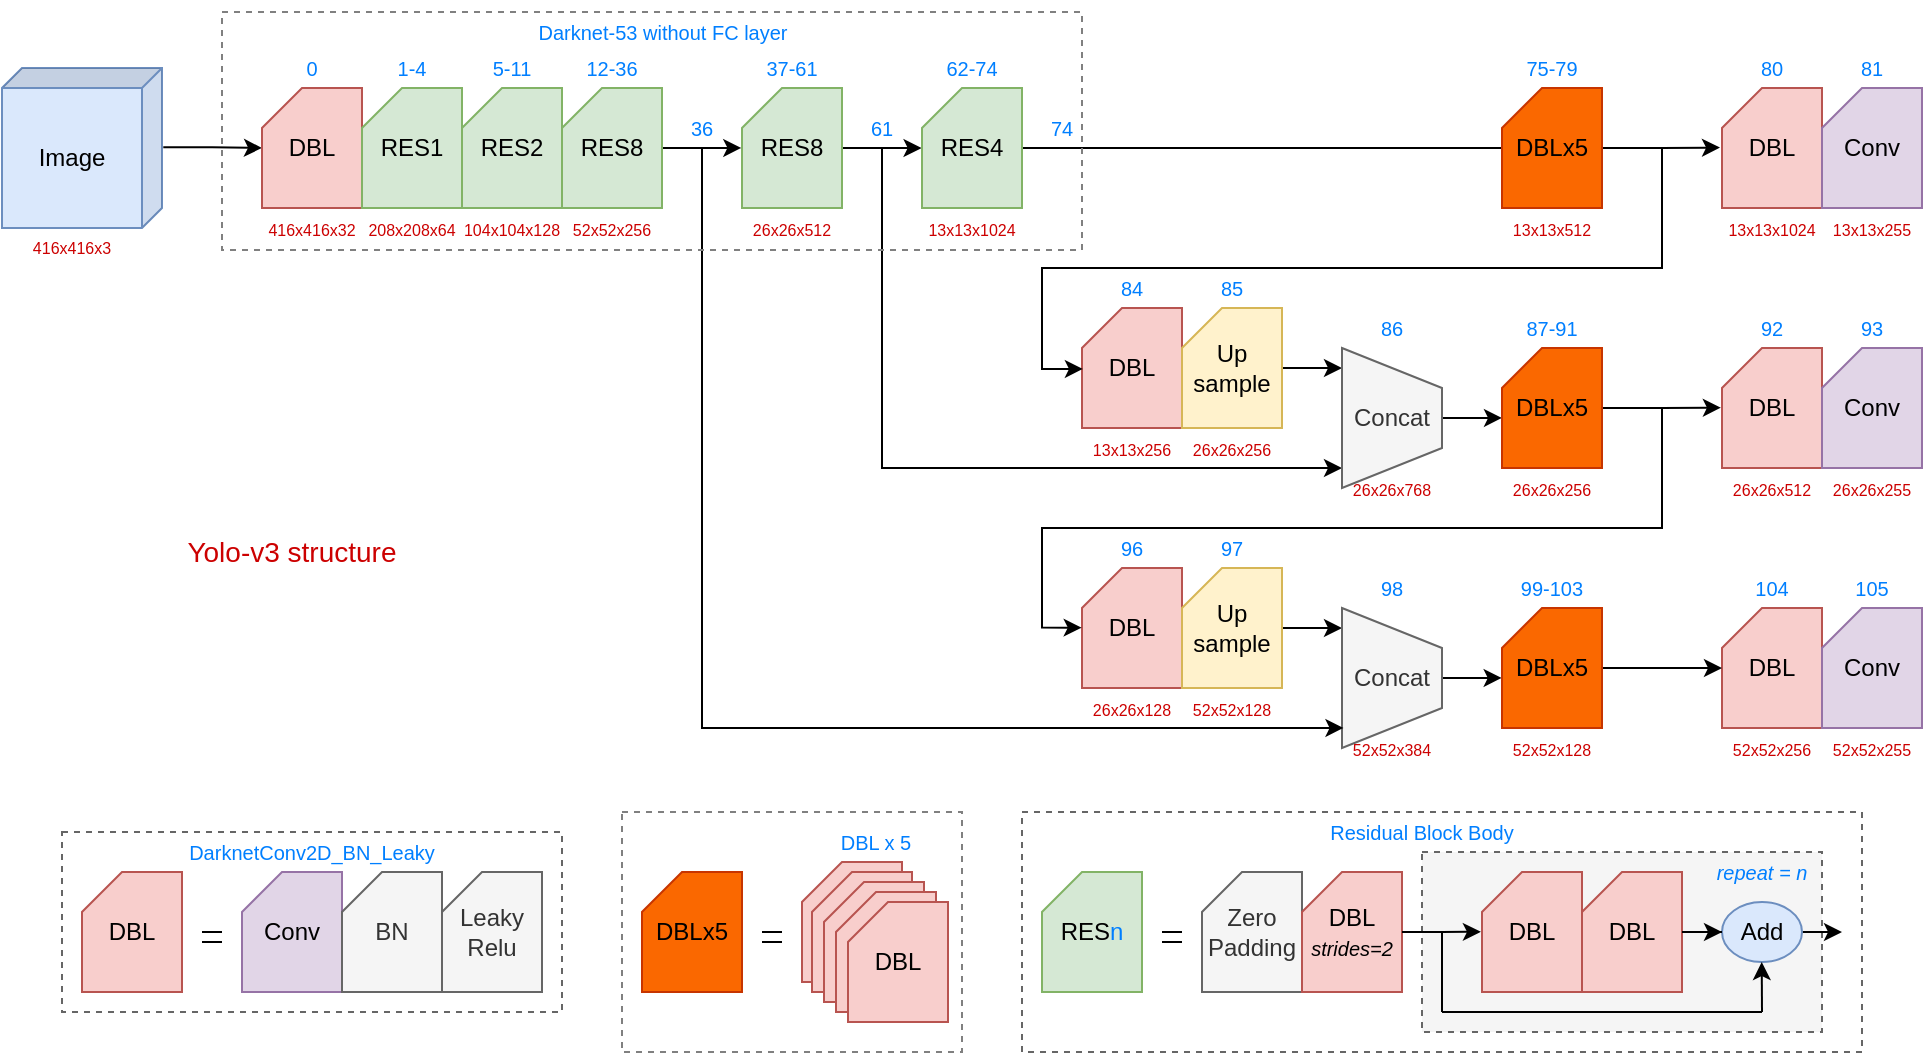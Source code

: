 <mxfile version="17.4.2" type="device" pages="2"><diagram id="vUtGeYFecClaaYKjXzgK" name="model_arch"><mxGraphModel dx="1422" dy="985" grid="1" gridSize="10" guides="1" tooltips="1" connect="1" arrows="1" fold="1" page="1" pageScale="1" pageWidth="1169" pageHeight="827" math="0" shadow="0"><root><mxCell id="0"/><mxCell id="1" parent="0"/><mxCell id="uQaDFBKFpLTf0upxMuEV-3" style="edgeStyle=orthogonalEdgeStyle;rounded=0;orthogonalLoop=1;jettySize=auto;html=1;exitX=0.495;exitY=-0.008;exitDx=0;exitDy=0;exitPerimeter=0;" parent="1" source="uQaDFBKFpLTf0upxMuEV-1" target="uQaDFBKFpLTf0upxMuEV-2" edge="1"><mxGeometry relative="1" as="geometry"/></mxCell><mxCell id="uQaDFBKFpLTf0upxMuEV-1" value="Image" style="shape=cube;whiteSpace=wrap;html=1;boundedLbl=1;backgroundOutline=1;darkOpacity=0.05;darkOpacity2=0.1;direction=south;size=10;fillColor=#dae8fc;strokeColor=#6c8ebf;" parent="1" vertex="1"><mxGeometry x="110" y="148" width="80" height="80" as="geometry"/></mxCell><mxCell id="uQaDFBKFpLTf0upxMuEV-2" value="DBL" style="shape=card;whiteSpace=wrap;html=1;size=20;fillColor=#f8cecc;strokeColor=#b85450;" parent="1" vertex="1"><mxGeometry x="240" y="158" width="50" height="60" as="geometry"/></mxCell><mxCell id="uQaDFBKFpLTf0upxMuEV-4" value="RES1" style="shape=card;whiteSpace=wrap;html=1;size=20;fillColor=#d5e8d4;strokeColor=#82b366;" parent="1" vertex="1"><mxGeometry x="290" y="158" width="50" height="60" as="geometry"/></mxCell><mxCell id="uQaDFBKFpLTf0upxMuEV-6" value="RES2" style="shape=card;whiteSpace=wrap;html=1;size=20;fillColor=#d5e8d4;strokeColor=#82b366;" parent="1" vertex="1"><mxGeometry x="340" y="158" width="50" height="60" as="geometry"/></mxCell><mxCell id="uQaDFBKFpLTf0upxMuEV-41" style="edgeStyle=orthogonalEdgeStyle;rounded=0;orthogonalLoop=1;jettySize=auto;html=1;fontSize=10;fontColor=#007FFF;startArrow=none;startFill=0;endArrow=classic;endFill=1;entryX=-0.007;entryY=0.499;entryDx=0;entryDy=0;entryPerimeter=0;" parent="1" source="uQaDFBKFpLTf0upxMuEV-7" target="uQaDFBKFpLTf0upxMuEV-8" edge="1"><mxGeometry relative="1" as="geometry"/></mxCell><mxCell id="uQaDFBKFpLTf0upxMuEV-7" value="RES8" style="shape=card;whiteSpace=wrap;html=1;size=20;fillColor=#d5e8d4;strokeColor=#82b366;" parent="1" vertex="1"><mxGeometry x="390" y="158" width="50" height="60" as="geometry"/></mxCell><mxCell id="uQaDFBKFpLTf0upxMuEV-43" style="edgeStyle=orthogonalEdgeStyle;rounded=0;orthogonalLoop=1;jettySize=auto;html=1;entryX=-0.004;entryY=0.5;entryDx=0;entryDy=0;entryPerimeter=0;fontSize=10;fontColor=#007FFF;startArrow=none;startFill=0;endArrow=classic;endFill=1;" parent="1" source="uQaDFBKFpLTf0upxMuEV-8" target="uQaDFBKFpLTf0upxMuEV-9" edge="1"><mxGeometry relative="1" as="geometry"/></mxCell><mxCell id="uQaDFBKFpLTf0upxMuEV-8" value="RES8" style="shape=card;whiteSpace=wrap;html=1;size=20;fillColor=#d5e8d4;strokeColor=#82b366;" parent="1" vertex="1"><mxGeometry x="480" y="158" width="50" height="60" as="geometry"/></mxCell><mxCell id="uQaDFBKFpLTf0upxMuEV-63" style="edgeStyle=orthogonalEdgeStyle;rounded=0;orthogonalLoop=1;jettySize=auto;html=1;entryX=0;entryY=0;entryDx=0;entryDy=40;entryPerimeter=0;fontSize=10;fontColor=#007FFF;startArrow=none;startFill=0;endArrow=classic;endFill=1;" parent="1" source="uQaDFBKFpLTf0upxMuEV-9" edge="1"><mxGeometry relative="1" as="geometry"><mxPoint x="870" y="188" as="targetPoint"/></mxGeometry></mxCell><mxCell id="uQaDFBKFpLTf0upxMuEV-9" value="RES4" style="shape=card;whiteSpace=wrap;html=1;size=20;fillColor=#d5e8d4;strokeColor=#82b366;" parent="1" vertex="1"><mxGeometry x="570" y="158" width="50" height="60" as="geometry"/></mxCell><mxCell id="uQaDFBKFpLTf0upxMuEV-65" value="DBL" style="shape=card;whiteSpace=wrap;html=1;size=20;fillColor=#f8cecc;strokeColor=#b85450;" parent="1" vertex="1"><mxGeometry x="970" y="158" width="50" height="60" as="geometry"/></mxCell><mxCell id="uQaDFBKFpLTf0upxMuEV-67" value="Conv" style="shape=card;whiteSpace=wrap;html=1;size=20;fillColor=#e1d5e7;strokeColor=#9673a6;" parent="1" vertex="1"><mxGeometry x="1020" y="158" width="50" height="60" as="geometry"/></mxCell><mxCell id="uQaDFBKFpLTf0upxMuEV-69" value="DBL" style="shape=card;whiteSpace=wrap;html=1;size=20;fillColor=#f8cecc;strokeColor=#b85450;" parent="1" vertex="1"><mxGeometry x="650" y="268" width="50" height="60" as="geometry"/></mxCell><mxCell id="uQaDFBKFpLTf0upxMuEV-77" style="edgeStyle=orthogonalEdgeStyle;rounded=0;orthogonalLoop=1;jettySize=auto;html=1;fontSize=10;fontColor=#007FFF;startArrow=none;startFill=0;endArrow=classic;endFill=1;" parent="1" source="uQaDFBKFpLTf0upxMuEV-70" edge="1"><mxGeometry relative="1" as="geometry"><mxPoint x="780" y="298.0" as="targetPoint"/><Array as="points"><mxPoint x="780" y="298"/><mxPoint x="780" y="298"/></Array></mxGeometry></mxCell><mxCell id="uQaDFBKFpLTf0upxMuEV-70" value="Up&lt;br&gt;sample" style="shape=card;whiteSpace=wrap;html=1;size=20;fillColor=#fff2cc;strokeColor=#d6b656;" parent="1" vertex="1"><mxGeometry x="700" y="268" width="50" height="60" as="geometry"/></mxCell><mxCell id="uQaDFBKFpLTf0upxMuEV-74" value="" style="edgeStyle=segmentEdgeStyle;endArrow=classic;html=1;rounded=0;fontSize=10;fontColor=#007FFF;entryX=0.009;entryY=0.508;entryDx=0;entryDy=0;entryPerimeter=0;" parent="1" target="uQaDFBKFpLTf0upxMuEV-69" edge="1"><mxGeometry width="50" height="50" relative="1" as="geometry"><mxPoint x="940" y="188" as="sourcePoint"/><mxPoint x="630" y="288" as="targetPoint"/><Array as="points"><mxPoint x="940" y="248"/><mxPoint x="630" y="248"/><mxPoint x="630" y="299"/></Array></mxGeometry></mxCell><mxCell id="uQaDFBKFpLTf0upxMuEV-78" value="" style="edgeStyle=segmentEdgeStyle;endArrow=classic;html=1;rounded=0;fontSize=10;fontColor=#007FFF;" parent="1" edge="1"><mxGeometry width="50" height="50" relative="1" as="geometry"><mxPoint x="550" y="188" as="sourcePoint"/><mxPoint x="780" y="348" as="targetPoint"/><Array as="points"><mxPoint x="550" y="348"/></Array></mxGeometry></mxCell><mxCell id="uQaDFBKFpLTf0upxMuEV-79" value="DBL" style="shape=card;whiteSpace=wrap;html=1;size=20;fillColor=#f8cecc;strokeColor=#b85450;" parent="1" vertex="1"><mxGeometry x="970" y="288" width="50" height="60" as="geometry"/></mxCell><mxCell id="uQaDFBKFpLTf0upxMuEV-81" value="Conv" style="shape=card;whiteSpace=wrap;html=1;size=20;fillColor=#e1d5e7;strokeColor=#9673a6;" parent="1" vertex="1"><mxGeometry x="1020" y="288" width="50" height="60" as="geometry"/></mxCell><mxCell id="uQaDFBKFpLTf0upxMuEV-207" style="edgeStyle=orthogonalEdgeStyle;rounded=0;orthogonalLoop=1;jettySize=auto;html=1;entryX=0;entryY=0.583;entryDx=0;entryDy=0;entryPerimeter=0;fontFamily=Helvetica;fontSize=8;fontColor=#CC0000;startArrow=none;startFill=0;endArrow=classic;endFill=1;" parent="1" source="uQaDFBKFpLTf0upxMuEV-92" target="uQaDFBKFpLTf0upxMuEV-154" edge="1"><mxGeometry relative="1" as="geometry"/></mxCell><mxCell id="uQaDFBKFpLTf0upxMuEV-92" value="Concat" style="shape=trapezoid;perimeter=trapezoidPerimeter;whiteSpace=wrap;html=1;fixedSize=1;fontSize=12;fontColor=#333333;fillColor=#f5f5f5;direction=south;strokeColor=#666666;align=center;" parent="1" vertex="1"><mxGeometry x="780" y="288" width="50" height="70" as="geometry"/></mxCell><mxCell id="uQaDFBKFpLTf0upxMuEV-93" value="DBL" style="shape=card;whiteSpace=wrap;html=1;size=20;fillColor=#f8cecc;strokeColor=#b85450;" parent="1" vertex="1"><mxGeometry x="650" y="398" width="50" height="60" as="geometry"/></mxCell><mxCell id="uQaDFBKFpLTf0upxMuEV-210" style="edgeStyle=orthogonalEdgeStyle;rounded=0;orthogonalLoop=1;jettySize=auto;html=1;entryX=0.143;entryY=1;entryDx=0;entryDy=0;entryPerimeter=0;fontFamily=Helvetica;fontSize=8;fontColor=#CC0000;startArrow=none;startFill=0;endArrow=classic;endFill=1;" parent="1" source="uQaDFBKFpLTf0upxMuEV-95" target="uQaDFBKFpLTf0upxMuEV-108" edge="1"><mxGeometry relative="1" as="geometry"/></mxCell><mxCell id="uQaDFBKFpLTf0upxMuEV-95" value="Up&lt;br&gt;sample" style="shape=card;whiteSpace=wrap;html=1;size=20;fillColor=#fff2cc;strokeColor=#d6b656;" parent="1" vertex="1"><mxGeometry x="700" y="398" width="50" height="60" as="geometry"/></mxCell><mxCell id="uQaDFBKFpLTf0upxMuEV-97" value="DBL" style="shape=card;whiteSpace=wrap;html=1;size=20;fillColor=#f8cecc;strokeColor=#b85450;" parent="1" vertex="1"><mxGeometry x="970" y="418" width="50" height="60" as="geometry"/></mxCell><mxCell id="uQaDFBKFpLTf0upxMuEV-99" value="Conv" style="shape=card;whiteSpace=wrap;html=1;size=20;fillColor=#e1d5e7;strokeColor=#9673a6;" parent="1" vertex="1"><mxGeometry x="1020" y="418" width="50" height="60" as="geometry"/></mxCell><mxCell id="uQaDFBKFpLTf0upxMuEV-212" style="edgeStyle=orthogonalEdgeStyle;rounded=0;orthogonalLoop=1;jettySize=auto;html=1;entryX=-0.003;entryY=0.583;entryDx=0;entryDy=0;entryPerimeter=0;fontFamily=Helvetica;fontSize=8;fontColor=#CC0000;startArrow=none;startFill=0;endArrow=classic;endFill=1;" parent="1" source="uQaDFBKFpLTf0upxMuEV-108" target="uQaDFBKFpLTf0upxMuEV-155" edge="1"><mxGeometry relative="1" as="geometry"/></mxCell><mxCell id="uQaDFBKFpLTf0upxMuEV-108" value="Concat" style="shape=trapezoid;perimeter=trapezoidPerimeter;whiteSpace=wrap;html=1;fixedSize=1;fontSize=12;fontColor=#333333;fillColor=#f5f5f5;direction=south;strokeColor=#666666;align=center;" parent="1" vertex="1"><mxGeometry x="780" y="418" width="50" height="70" as="geometry"/></mxCell><mxCell id="uQaDFBKFpLTf0upxMuEV-109" value="" style="edgeStyle=segmentEdgeStyle;endArrow=classic;html=1;rounded=0;fontSize=10;fontColor=#007FFF;entryX=-0.003;entryY=0.497;entryDx=0;entryDy=0;entryPerimeter=0;" parent="1" target="uQaDFBKFpLTf0upxMuEV-93" edge="1"><mxGeometry width="50" height="50" relative="1" as="geometry"><mxPoint x="940" y="318" as="sourcePoint"/><mxPoint x="649" y="418" as="targetPoint"/><Array as="points"><mxPoint x="940" y="378"/><mxPoint x="630" y="378"/><mxPoint x="630" y="428"/></Array></mxGeometry></mxCell><mxCell id="uQaDFBKFpLTf0upxMuEV-110" value="" style="edgeStyle=segmentEdgeStyle;endArrow=classic;html=1;rounded=0;fontSize=10;fontColor=#007FFF;entryX=0.857;entryY=0.985;entryDx=0;entryDy=0;entryPerimeter=0;" parent="1" target="uQaDFBKFpLTf0upxMuEV-108" edge="1"><mxGeometry width="50" height="50" relative="1" as="geometry"><mxPoint x="460" y="188" as="sourcePoint"/><mxPoint x="780" y="468" as="targetPoint"/><Array as="points"><mxPoint x="460" y="478"/></Array></mxGeometry></mxCell><mxCell id="uQaDFBKFpLTf0upxMuEV-152" value="" style="group;fontStyle=0" parent="1" vertex="1" connectable="0"><mxGeometry x="420" y="520" width="170" height="120" as="geometry"/></mxCell><mxCell id="uQaDFBKFpLTf0upxMuEV-138" value="" style="rounded=0;whiteSpace=wrap;html=1;fontSize=12;fontColor=#007FFF;fillColor=none;dashed=1;strokeColor=#808080;" parent="uQaDFBKFpLTf0upxMuEV-152" vertex="1"><mxGeometry width="170" height="120" as="geometry"/></mxCell><mxCell id="uQaDFBKFpLTf0upxMuEV-113" value="" style="group" parent="uQaDFBKFpLTf0upxMuEV-152" vertex="1" connectable="0"><mxGeometry x="90" y="10" width="73" height="95" as="geometry"/></mxCell><mxCell id="uQaDFBKFpLTf0upxMuEV-114" value="" style="group" parent="uQaDFBKFpLTf0upxMuEV-113" vertex="1" connectable="0"><mxGeometry y="15" width="73" height="80" as="geometry"/></mxCell><mxCell id="uQaDFBKFpLTf0upxMuEV-115" value="DBL" style="shape=card;whiteSpace=wrap;html=1;size=20;fillColor=#f8cecc;strokeColor=#b85450;" parent="uQaDFBKFpLTf0upxMuEV-114" vertex="1"><mxGeometry width="50" height="60" as="geometry"/></mxCell><mxCell id="uQaDFBKFpLTf0upxMuEV-116" value="DBL" style="shape=card;whiteSpace=wrap;html=1;size=20;fillColor=#f8cecc;strokeColor=#b85450;" parent="uQaDFBKFpLTf0upxMuEV-114" vertex="1"><mxGeometry x="5" y="5" width="50" height="60" as="geometry"/></mxCell><mxCell id="uQaDFBKFpLTf0upxMuEV-117" value="DBL" style="shape=card;whiteSpace=wrap;html=1;size=20;fillColor=#f8cecc;strokeColor=#b85450;" parent="uQaDFBKFpLTf0upxMuEV-114" vertex="1"><mxGeometry x="11" y="10" width="50" height="60" as="geometry"/></mxCell><mxCell id="uQaDFBKFpLTf0upxMuEV-118" value="DBL" style="shape=card;whiteSpace=wrap;html=1;size=20;fillColor=#f8cecc;strokeColor=#b85450;" parent="uQaDFBKFpLTf0upxMuEV-114" vertex="1"><mxGeometry x="17" y="15" width="50" height="60" as="geometry"/></mxCell><mxCell id="uQaDFBKFpLTf0upxMuEV-119" value="DBL" style="shape=card;whiteSpace=wrap;html=1;size=20;fillColor=#f8cecc;strokeColor=#b85450;" parent="uQaDFBKFpLTf0upxMuEV-114" vertex="1"><mxGeometry x="23" y="20" width="50" height="60" as="geometry"/></mxCell><mxCell id="uQaDFBKFpLTf0upxMuEV-120" value="DBL x 5" style="text;html=1;strokeColor=none;fillColor=none;align=center;verticalAlign=middle;whiteSpace=wrap;rounded=0;fontSize=10;fontColor=#007FFF;" parent="uQaDFBKFpLTf0upxMuEV-113" vertex="1"><mxGeometry x="11.5" width="50" height="10" as="geometry"/></mxCell><mxCell id="uQaDFBKFpLTf0upxMuEV-121" value="DBLx5" style="shape=card;whiteSpace=wrap;html=1;size=20;fillColor=#fa6800;strokeColor=#C73500;fontColor=#000000;" parent="uQaDFBKFpLTf0upxMuEV-152" vertex="1"><mxGeometry x="10" y="30" width="50" height="60" as="geometry"/></mxCell><mxCell id="uQaDFBKFpLTf0upxMuEV-127" value="" style="endArrow=none;html=1;rounded=0;fontSize=12;fontColor=#007FFF;" parent="uQaDFBKFpLTf0upxMuEV-152" edge="1"><mxGeometry width="50" height="50" relative="1" as="geometry"><mxPoint x="70" y="60" as="sourcePoint"/><mxPoint x="80" y="60" as="targetPoint"/></mxGeometry></mxCell><mxCell id="uQaDFBKFpLTf0upxMuEV-128" value="" style="endArrow=none;html=1;rounded=0;fontSize=12;fontColor=#007FFF;" parent="uQaDFBKFpLTf0upxMuEV-152" edge="1"><mxGeometry width="50" height="50" relative="1" as="geometry"><mxPoint x="70" y="65" as="sourcePoint"/><mxPoint x="80" y="65" as="targetPoint"/></mxGeometry></mxCell><mxCell id="uQaDFBKFpLTf0upxMuEV-158" style="edgeStyle=orthogonalEdgeStyle;rounded=0;orthogonalLoop=1;jettySize=auto;html=1;entryX=-0.02;entryY=0.496;entryDx=0;entryDy=0;entryPerimeter=0;fontSize=12;fontColor=#007FFF;startArrow=none;startFill=0;endArrow=classic;endFill=1;" parent="1" source="uQaDFBKFpLTf0upxMuEV-153" target="uQaDFBKFpLTf0upxMuEV-65" edge="1"><mxGeometry relative="1" as="geometry"/></mxCell><mxCell id="uQaDFBKFpLTf0upxMuEV-153" value="DBLx5" style="shape=card;whiteSpace=wrap;html=1;size=20;fillColor=#fa6800;strokeColor=#C73500;fontColor=#000000;" parent="1" vertex="1"><mxGeometry x="860" y="158" width="50" height="60" as="geometry"/></mxCell><mxCell id="uQaDFBKFpLTf0upxMuEV-209" style="edgeStyle=orthogonalEdgeStyle;rounded=0;orthogonalLoop=1;jettySize=auto;html=1;entryX=-0.011;entryY=0.497;entryDx=0;entryDy=0;entryPerimeter=0;fontFamily=Helvetica;fontSize=8;fontColor=#CC0000;startArrow=none;startFill=0;endArrow=classic;endFill=1;" parent="1" source="uQaDFBKFpLTf0upxMuEV-154" target="uQaDFBKFpLTf0upxMuEV-79" edge="1"><mxGeometry relative="1" as="geometry"/></mxCell><mxCell id="uQaDFBKFpLTf0upxMuEV-154" value="DBLx5" style="shape=card;whiteSpace=wrap;html=1;size=20;fillColor=#fa6800;strokeColor=#C73500;fontColor=#000000;" parent="1" vertex="1"><mxGeometry x="860" y="288" width="50" height="60" as="geometry"/></mxCell><mxCell id="uQaDFBKFpLTf0upxMuEV-160" style="edgeStyle=orthogonalEdgeStyle;rounded=0;orthogonalLoop=1;jettySize=auto;html=1;entryX=0;entryY=0.5;entryDx=0;entryDy=0;entryPerimeter=0;fontSize=12;fontColor=#007FFF;startArrow=none;startFill=0;endArrow=classic;endFill=1;" parent="1" source="uQaDFBKFpLTf0upxMuEV-155" target="uQaDFBKFpLTf0upxMuEV-97" edge="1"><mxGeometry relative="1" as="geometry"/></mxCell><mxCell id="uQaDFBKFpLTf0upxMuEV-155" value="DBLx5" style="shape=card;whiteSpace=wrap;html=1;size=20;fillColor=#fa6800;strokeColor=#C73500;fontColor=#000000;" parent="1" vertex="1"><mxGeometry x="860" y="418" width="50" height="60" as="geometry"/></mxCell><mxCell id="uQaDFBKFpLTf0upxMuEV-163" value="" style="group" parent="1" vertex="1" connectable="0"><mxGeometry x="140" y="530" width="250" height="90" as="geometry"/></mxCell><mxCell id="uQaDFBKFpLTf0upxMuEV-40" value="" style="rounded=0;whiteSpace=wrap;html=1;dashed=1;fillColor=none;strokeColor=#666666;fontColor=#333333;" parent="uQaDFBKFpLTf0upxMuEV-163" vertex="1"><mxGeometry width="250" height="90" as="geometry"/></mxCell><mxCell id="uQaDFBKFpLTf0upxMuEV-162" value="&lt;pre style=&quot;background-color: rgb(255, 255, 255); font-size: 10px;&quot;&gt;&lt;font face=&quot;Helvetica&quot; style=&quot;font-size: 10px;&quot;&gt;DarknetConv2D_BN_Leaky&lt;/font&gt;&lt;/pre&gt;" style="text;html=1;strokeColor=none;fillColor=none;align=center;verticalAlign=middle;whiteSpace=wrap;rounded=0;dashed=1;fontSize=10;fontColor=#007FFF;" parent="uQaDFBKFpLTf0upxMuEV-163" vertex="1"><mxGeometry x="40" width="170" height="20" as="geometry"/></mxCell><mxCell id="uQaDFBKFpLTf0upxMuEV-10" value="DBL" style="shape=card;whiteSpace=wrap;html=1;size=20;fillColor=#f8cecc;strokeColor=#b85450;" parent="uQaDFBKFpLTf0upxMuEV-163" vertex="1"><mxGeometry x="10" y="20" width="50" height="60" as="geometry"/></mxCell><mxCell id="uQaDFBKFpLTf0upxMuEV-11" value="Conv" style="shape=card;whiteSpace=wrap;html=1;size=20;fillColor=#e1d5e7;strokeColor=#9673a6;" parent="uQaDFBKFpLTf0upxMuEV-163" vertex="1"><mxGeometry x="90" y="20" width="50" height="60" as="geometry"/></mxCell><mxCell id="uQaDFBKFpLTf0upxMuEV-14" value="" style="endArrow=none;html=1;rounded=0;" parent="uQaDFBKFpLTf0upxMuEV-163" edge="1"><mxGeometry width="50" height="50" relative="1" as="geometry"><mxPoint x="70" y="50" as="sourcePoint"/><mxPoint x="80" y="50" as="targetPoint"/></mxGeometry></mxCell><mxCell id="uQaDFBKFpLTf0upxMuEV-15" value="" style="endArrow=none;html=1;rounded=0;" parent="uQaDFBKFpLTf0upxMuEV-163" edge="1"><mxGeometry width="50" height="50" relative="1" as="geometry"><mxPoint x="80" y="55" as="sourcePoint"/><mxPoint x="80" y="55" as="targetPoint"/><Array as="points"><mxPoint x="70" y="55"/></Array></mxGeometry></mxCell><mxCell id="uQaDFBKFpLTf0upxMuEV-16" value="BN" style="shape=card;whiteSpace=wrap;html=1;size=20;fillColor=#f5f5f5;fontColor=#333333;strokeColor=#666666;" parent="uQaDFBKFpLTf0upxMuEV-163" vertex="1"><mxGeometry x="140" y="20" width="50" height="60" as="geometry"/></mxCell><mxCell id="uQaDFBKFpLTf0upxMuEV-17" value="Leaky&lt;br&gt;Relu" style="shape=card;whiteSpace=wrap;html=1;size=20;fillColor=#f5f5f5;fontColor=#333333;strokeColor=#666666;" parent="uQaDFBKFpLTf0upxMuEV-163" vertex="1"><mxGeometry x="190" y="20" width="50" height="60" as="geometry"/></mxCell><mxCell id="uQaDFBKFpLTf0upxMuEV-165" value="" style="group" parent="1" vertex="1" connectable="0"><mxGeometry x="620" y="520" width="420" height="120" as="geometry"/></mxCell><mxCell id="uQaDFBKFpLTf0upxMuEV-37" value="" style="rounded=0;whiteSpace=wrap;html=1;dashed=1;fillColor=none;strokeColor=#666666;fontColor=#333333;" parent="uQaDFBKFpLTf0upxMuEV-165" vertex="1"><mxGeometry width="420" height="120" as="geometry"/></mxCell><mxCell id="uQaDFBKFpLTf0upxMuEV-18" value="" style="rounded=0;whiteSpace=wrap;html=1;dashed=1;fillColor=#f5f5f5;strokeColor=#666666;fontColor=#333333;" parent="uQaDFBKFpLTf0upxMuEV-165" vertex="1"><mxGeometry x="200" y="20" width="200" height="90" as="geometry"/></mxCell><mxCell id="uQaDFBKFpLTf0upxMuEV-19" value="RES&lt;font color=&quot;#007fff&quot;&gt;n&lt;/font&gt;" style="shape=card;whiteSpace=wrap;html=1;size=20;fillColor=#d5e8d4;strokeColor=#82b366;" parent="uQaDFBKFpLTf0upxMuEV-165" vertex="1"><mxGeometry x="10" y="30" width="50" height="60" as="geometry"/></mxCell><mxCell id="uQaDFBKFpLTf0upxMuEV-20" value="Zero&lt;br&gt;Padding" style="shape=card;whiteSpace=wrap;html=1;size=20;fillColor=#f5f5f5;fontColor=#333333;strokeColor=#666666;" parent="uQaDFBKFpLTf0upxMuEV-165" vertex="1"><mxGeometry x="90" y="30" width="50" height="60" as="geometry"/></mxCell><mxCell id="uQaDFBKFpLTf0upxMuEV-21" value="" style="endArrow=none;html=1;rounded=0;" parent="uQaDFBKFpLTf0upxMuEV-165" edge="1"><mxGeometry width="50" height="50" relative="1" as="geometry"><mxPoint x="70" y="60" as="sourcePoint"/><mxPoint x="80" y="60" as="targetPoint"/></mxGeometry></mxCell><mxCell id="uQaDFBKFpLTf0upxMuEV-22" value="" style="endArrow=none;html=1;rounded=0;" parent="uQaDFBKFpLTf0upxMuEV-165" edge="1"><mxGeometry width="50" height="50" relative="1" as="geometry"><mxPoint x="80" y="65" as="sourcePoint"/><mxPoint x="80" y="65" as="targetPoint"/><Array as="points"><mxPoint x="70" y="65"/></Array></mxGeometry></mxCell><mxCell id="uQaDFBKFpLTf0upxMuEV-25" value="DBL&lt;br&gt;&lt;i&gt;&lt;font style=&quot;font-size: 10px&quot;&gt;strides=2&lt;/font&gt;&lt;/i&gt;" style="shape=card;whiteSpace=wrap;html=1;size=20;fillColor=#f8cecc;strokeColor=#b85450;" parent="uQaDFBKFpLTf0upxMuEV-165" vertex="1"><mxGeometry x="140" y="30" width="50" height="60" as="geometry"/></mxCell><mxCell id="uQaDFBKFpLTf0upxMuEV-26" value="DBL" style="shape=card;whiteSpace=wrap;html=1;size=20;fillColor=#f8cecc;strokeColor=#b85450;" parent="uQaDFBKFpLTf0upxMuEV-165" vertex="1"><mxGeometry x="230" y="30" width="50" height="60" as="geometry"/></mxCell><mxCell id="uQaDFBKFpLTf0upxMuEV-29" style="edgeStyle=orthogonalEdgeStyle;rounded=0;orthogonalLoop=1;jettySize=auto;html=1;entryX=-0.011;entryY=0.498;entryDx=0;entryDy=0;entryPerimeter=0;startArrow=none;startFill=0;endArrow=classic;endFill=1;" parent="uQaDFBKFpLTf0upxMuEV-165" source="uQaDFBKFpLTf0upxMuEV-25" target="uQaDFBKFpLTf0upxMuEV-26" edge="1"><mxGeometry relative="1" as="geometry"/></mxCell><mxCell id="uQaDFBKFpLTf0upxMuEV-27" value="DBL" style="shape=card;whiteSpace=wrap;html=1;size=20;fillColor=#f8cecc;strokeColor=#b85450;" parent="uQaDFBKFpLTf0upxMuEV-165" vertex="1"><mxGeometry x="280" y="30" width="50" height="60" as="geometry"/></mxCell><mxCell id="uQaDFBKFpLTf0upxMuEV-39" style="edgeStyle=orthogonalEdgeStyle;rounded=0;orthogonalLoop=1;jettySize=auto;html=1;fontSize=10;fontColor=#007FFF;startArrow=none;startFill=0;endArrow=classic;endFill=1;" parent="uQaDFBKFpLTf0upxMuEV-165" source="uQaDFBKFpLTf0upxMuEV-30" edge="1"><mxGeometry relative="1" as="geometry"><mxPoint x="410" y="60" as="targetPoint"/><Array as="points"><mxPoint x="410" y="60"/><mxPoint x="410" y="60"/></Array></mxGeometry></mxCell><mxCell id="uQaDFBKFpLTf0upxMuEV-30" value="Add" style="ellipse;whiteSpace=wrap;html=1;fillColor=#dae8fc;strokeColor=#6c8ebf;" parent="uQaDFBKFpLTf0upxMuEV-165" vertex="1"><mxGeometry x="350" y="45" width="40" height="30" as="geometry"/></mxCell><mxCell id="uQaDFBKFpLTf0upxMuEV-31" style="edgeStyle=orthogonalEdgeStyle;rounded=0;orthogonalLoop=1;jettySize=auto;html=1;entryX=0;entryY=0.5;entryDx=0;entryDy=0;startArrow=none;startFill=0;endArrow=classic;endFill=1;" parent="uQaDFBKFpLTf0upxMuEV-165" source="uQaDFBKFpLTf0upxMuEV-27" target="uQaDFBKFpLTf0upxMuEV-30" edge="1"><mxGeometry relative="1" as="geometry"/></mxCell><mxCell id="uQaDFBKFpLTf0upxMuEV-32" value="" style="endArrow=none;html=1;rounded=0;endFill=0;" parent="uQaDFBKFpLTf0upxMuEV-165" edge="1"><mxGeometry width="50" height="50" relative="1" as="geometry"><mxPoint x="210" y="60" as="sourcePoint"/><mxPoint x="210" y="100" as="targetPoint"/><Array as="points"><mxPoint x="210" y="80"/></Array></mxGeometry></mxCell><mxCell id="uQaDFBKFpLTf0upxMuEV-34" value="" style="endArrow=none;html=1;rounded=0;endFill=0;" parent="uQaDFBKFpLTf0upxMuEV-165" edge="1"><mxGeometry width="50" height="50" relative="1" as="geometry"><mxPoint x="370" y="100" as="sourcePoint"/><mxPoint x="210" y="100" as="targetPoint"/></mxGeometry></mxCell><mxCell id="uQaDFBKFpLTf0upxMuEV-35" value="" style="endArrow=none;html=1;rounded=0;endFill=0;startArrow=classic;startFill=1;" parent="uQaDFBKFpLTf0upxMuEV-165" edge="1"><mxGeometry width="50" height="50" relative="1" as="geometry"><mxPoint x="369.86" y="75" as="sourcePoint"/><mxPoint x="370" y="100" as="targetPoint"/></mxGeometry></mxCell><mxCell id="uQaDFBKFpLTf0upxMuEV-36" value="&lt;i&gt;repeat = n&lt;/i&gt;" style="text;html=1;strokeColor=none;fillColor=none;align=center;verticalAlign=middle;whiteSpace=wrap;rounded=0;fontSize=10;fontColor=#007FFF;" parent="uQaDFBKFpLTf0upxMuEV-165" vertex="1"><mxGeometry x="340" y="20" width="60" height="20" as="geometry"/></mxCell><mxCell id="uQaDFBKFpLTf0upxMuEV-164" value="&lt;pre style=&quot;background-color: rgb(255 , 255 , 255) ; font-size: 10px&quot;&gt;&lt;font face=&quot;Helvetica&quot; style=&quot;font-size: 10px&quot;&gt;Residual Block Body&lt;/font&gt;&lt;/pre&gt;" style="text;html=1;strokeColor=none;fillColor=none;align=center;verticalAlign=middle;whiteSpace=wrap;rounded=0;dashed=1;fontSize=10;fontColor=#007FFF;" parent="uQaDFBKFpLTf0upxMuEV-165" vertex="1"><mxGeometry x="150" width="100" height="20" as="geometry"/></mxCell><mxCell id="uQaDFBKFpLTf0upxMuEV-166" value="0" style="text;html=1;strokeColor=none;fillColor=none;align=center;verticalAlign=middle;whiteSpace=wrap;rounded=0;dashed=1;fontFamily=Helvetica;fontSize=10;fontColor=#007FFF;" parent="1" vertex="1"><mxGeometry x="240" y="138" width="50" height="20" as="geometry"/></mxCell><mxCell id="uQaDFBKFpLTf0upxMuEV-167" value="1-4" style="text;html=1;strokeColor=none;fillColor=none;align=center;verticalAlign=middle;whiteSpace=wrap;rounded=0;dashed=1;fontFamily=Helvetica;fontSize=10;fontColor=#007FFF;" parent="1" vertex="1"><mxGeometry x="290" y="138" width="50" height="20" as="geometry"/></mxCell><mxCell id="uQaDFBKFpLTf0upxMuEV-168" value="5-11" style="text;html=1;strokeColor=none;fillColor=none;align=center;verticalAlign=middle;whiteSpace=wrap;rounded=0;dashed=1;fontFamily=Helvetica;fontSize=10;fontColor=#007FFF;" parent="1" vertex="1"><mxGeometry x="340" y="138" width="50" height="20" as="geometry"/></mxCell><mxCell id="uQaDFBKFpLTf0upxMuEV-169" value="12-36" style="text;html=1;strokeColor=none;fillColor=none;align=center;verticalAlign=middle;whiteSpace=wrap;rounded=0;dashed=1;fontFamily=Helvetica;fontSize=10;fontColor=#007FFF;" parent="1" vertex="1"><mxGeometry x="390" y="138" width="50" height="20" as="geometry"/></mxCell><mxCell id="uQaDFBKFpLTf0upxMuEV-170" value="36" style="text;html=1;strokeColor=none;fillColor=none;align=center;verticalAlign=middle;whiteSpace=wrap;rounded=0;dashed=1;fontFamily=Helvetica;fontSize=10;fontColor=#007FFF;" parent="1" vertex="1"><mxGeometry x="440" y="168" width="40" height="20" as="geometry"/></mxCell><mxCell id="uQaDFBKFpLTf0upxMuEV-171" value="37-61" style="text;html=1;strokeColor=none;fillColor=none;align=center;verticalAlign=middle;whiteSpace=wrap;rounded=0;dashed=1;fontFamily=Helvetica;fontSize=10;fontColor=#007FFF;" parent="1" vertex="1"><mxGeometry x="480" y="138" width="50" height="20" as="geometry"/></mxCell><mxCell id="uQaDFBKFpLTf0upxMuEV-172" value="61" style="text;html=1;strokeColor=none;fillColor=none;align=center;verticalAlign=middle;whiteSpace=wrap;rounded=0;dashed=1;fontFamily=Helvetica;fontSize=10;fontColor=#007FFF;" parent="1" vertex="1"><mxGeometry x="530" y="168" width="40" height="20" as="geometry"/></mxCell><mxCell id="uQaDFBKFpLTf0upxMuEV-173" value="62-74" style="text;html=1;strokeColor=none;fillColor=none;align=center;verticalAlign=middle;whiteSpace=wrap;rounded=0;dashed=1;fontFamily=Helvetica;fontSize=10;fontColor=#007FFF;" parent="1" vertex="1"><mxGeometry x="570" y="138" width="50" height="20" as="geometry"/></mxCell><mxCell id="uQaDFBKFpLTf0upxMuEV-174" value="74" style="text;html=1;strokeColor=none;fillColor=none;align=center;verticalAlign=middle;whiteSpace=wrap;rounded=0;dashed=1;fontFamily=Helvetica;fontSize=10;fontColor=#007FFF;" parent="1" vertex="1"><mxGeometry x="620" y="168" width="40" height="20" as="geometry"/></mxCell><mxCell id="uQaDFBKFpLTf0upxMuEV-175" value="75-79" style="text;html=1;strokeColor=none;fillColor=none;align=center;verticalAlign=middle;whiteSpace=wrap;rounded=0;dashed=1;fontFamily=Helvetica;fontSize=10;fontColor=#007FFF;" parent="1" vertex="1"><mxGeometry x="860" y="138" width="50" height="20" as="geometry"/></mxCell><mxCell id="uQaDFBKFpLTf0upxMuEV-176" value="87-91" style="text;html=1;strokeColor=none;fillColor=none;align=center;verticalAlign=middle;whiteSpace=wrap;rounded=0;dashed=1;fontFamily=Helvetica;fontSize=10;fontColor=#007FFF;" parent="1" vertex="1"><mxGeometry x="860" y="268" width="50" height="20" as="geometry"/></mxCell><mxCell id="uQaDFBKFpLTf0upxMuEV-177" value="99-103" style="text;html=1;strokeColor=none;fillColor=none;align=center;verticalAlign=middle;whiteSpace=wrap;rounded=0;dashed=1;fontFamily=Helvetica;fontSize=10;fontColor=#007FFF;" parent="1" vertex="1"><mxGeometry x="860" y="398" width="50" height="20" as="geometry"/></mxCell><mxCell id="uQaDFBKFpLTf0upxMuEV-178" value="84" style="text;html=1;strokeColor=none;fillColor=none;align=center;verticalAlign=middle;whiteSpace=wrap;rounded=0;dashed=1;fontFamily=Helvetica;fontSize=10;fontColor=#007FFF;" parent="1" vertex="1"><mxGeometry x="650" y="248" width="50" height="20" as="geometry"/></mxCell><mxCell id="uQaDFBKFpLTf0upxMuEV-179" value="96" style="text;html=1;strokeColor=none;fillColor=none;align=center;verticalAlign=middle;whiteSpace=wrap;rounded=0;dashed=1;fontFamily=Helvetica;fontSize=10;fontColor=#007FFF;" parent="1" vertex="1"><mxGeometry x="650" y="378" width="50" height="20" as="geometry"/></mxCell><mxCell id="uQaDFBKFpLTf0upxMuEV-180" value="85" style="text;html=1;strokeColor=none;fillColor=none;align=center;verticalAlign=middle;whiteSpace=wrap;rounded=0;dashed=1;fontFamily=Helvetica;fontSize=10;fontColor=#007FFF;" parent="1" vertex="1"><mxGeometry x="700" y="248" width="50" height="20" as="geometry"/></mxCell><mxCell id="uQaDFBKFpLTf0upxMuEV-181" value="80" style="text;html=1;strokeColor=none;fillColor=none;align=center;verticalAlign=middle;whiteSpace=wrap;rounded=0;dashed=1;fontFamily=Helvetica;fontSize=10;fontColor=#007FFF;" parent="1" vertex="1"><mxGeometry x="970" y="138" width="50" height="20" as="geometry"/></mxCell><mxCell id="uQaDFBKFpLTf0upxMuEV-182" value="81" style="text;html=1;strokeColor=none;fillColor=none;align=center;verticalAlign=middle;whiteSpace=wrap;rounded=0;dashed=1;fontFamily=Helvetica;fontSize=10;fontColor=#007FFF;" parent="1" vertex="1"><mxGeometry x="1020" y="138" width="50" height="20" as="geometry"/></mxCell><mxCell id="uQaDFBKFpLTf0upxMuEV-183" value="86" style="text;html=1;strokeColor=none;fillColor=none;align=center;verticalAlign=middle;whiteSpace=wrap;rounded=0;dashed=1;fontFamily=Helvetica;fontSize=10;fontColor=#007FFF;" parent="1" vertex="1"><mxGeometry x="780" y="268" width="50" height="20" as="geometry"/></mxCell><mxCell id="uQaDFBKFpLTf0upxMuEV-184" value="92" style="text;html=1;strokeColor=none;fillColor=none;align=center;verticalAlign=middle;whiteSpace=wrap;rounded=0;dashed=1;fontFamily=Helvetica;fontSize=10;fontColor=#007FFF;" parent="1" vertex="1"><mxGeometry x="970" y="268" width="50" height="20" as="geometry"/></mxCell><mxCell id="uQaDFBKFpLTf0upxMuEV-185" value="93" style="text;html=1;strokeColor=none;fillColor=none;align=center;verticalAlign=middle;whiteSpace=wrap;rounded=0;dashed=1;fontFamily=Helvetica;fontSize=10;fontColor=#007FFF;" parent="1" vertex="1"><mxGeometry x="1020" y="268" width="50" height="20" as="geometry"/></mxCell><mxCell id="uQaDFBKFpLTf0upxMuEV-186" value="97" style="text;html=1;strokeColor=none;fillColor=none;align=center;verticalAlign=middle;whiteSpace=wrap;rounded=0;dashed=1;fontFamily=Helvetica;fontSize=10;fontColor=#007FFF;" parent="1" vertex="1"><mxGeometry x="700" y="378" width="50" height="20" as="geometry"/></mxCell><mxCell id="uQaDFBKFpLTf0upxMuEV-187" value="98" style="text;html=1;strokeColor=none;fillColor=none;align=center;verticalAlign=middle;whiteSpace=wrap;rounded=0;dashed=1;fontFamily=Helvetica;fontSize=10;fontColor=#007FFF;" parent="1" vertex="1"><mxGeometry x="780" y="398" width="50" height="20" as="geometry"/></mxCell><mxCell id="uQaDFBKFpLTf0upxMuEV-188" value="104" style="text;html=1;strokeColor=none;fillColor=none;align=center;verticalAlign=middle;whiteSpace=wrap;rounded=0;dashed=1;fontFamily=Helvetica;fontSize=10;fontColor=#007FFF;" parent="1" vertex="1"><mxGeometry x="970" y="398" width="50" height="20" as="geometry"/></mxCell><mxCell id="uQaDFBKFpLTf0upxMuEV-189" value="105" style="text;html=1;strokeColor=none;fillColor=none;align=center;verticalAlign=middle;whiteSpace=wrap;rounded=0;dashed=1;fontFamily=Helvetica;fontSize=10;fontColor=#007FFF;" parent="1" vertex="1"><mxGeometry x="1020" y="398" width="50" height="20" as="geometry"/></mxCell><mxCell id="uQaDFBKFpLTf0upxMuEV-190" value="&lt;font color=&quot;#cc0000&quot; style=&quot;font-size: 8px;&quot;&gt;416x416x3&lt;/font&gt;" style="text;html=1;strokeColor=none;fillColor=none;align=center;verticalAlign=middle;whiteSpace=wrap;rounded=0;dashed=1;fontFamily=Helvetica;fontSize=8;fontColor=#007FFF;" parent="1" vertex="1"><mxGeometry x="120" y="228" width="50" height="20" as="geometry"/></mxCell><mxCell id="uQaDFBKFpLTf0upxMuEV-193" value="&lt;font color=&quot;#cc0000&quot; style=&quot;font-size: 8px&quot;&gt;416x416x32&lt;/font&gt;" style="text;html=1;strokeColor=none;fillColor=none;align=center;verticalAlign=middle;whiteSpace=wrap;rounded=0;dashed=1;fontFamily=Helvetica;fontSize=10;fontColor=#007FFF;" parent="1" vertex="1"><mxGeometry x="240" y="218" width="50" height="20" as="geometry"/></mxCell><mxCell id="uQaDFBKFpLTf0upxMuEV-194" value="&lt;font color=&quot;#cc0000&quot; style=&quot;font-size: 8px&quot;&gt;208x208x64&lt;/font&gt;" style="text;html=1;strokeColor=none;fillColor=none;align=center;verticalAlign=middle;whiteSpace=wrap;rounded=0;dashed=1;fontFamily=Helvetica;fontSize=10;fontColor=#007FFF;" parent="1" vertex="1"><mxGeometry x="290" y="218" width="50" height="20" as="geometry"/></mxCell><mxCell id="uQaDFBKFpLTf0upxMuEV-195" value="&lt;font color=&quot;#cc0000&quot; style=&quot;font-size: 8px&quot;&gt;104x104x128&lt;/font&gt;" style="text;html=1;strokeColor=none;fillColor=none;align=center;verticalAlign=middle;whiteSpace=wrap;rounded=0;dashed=1;fontFamily=Helvetica;fontSize=10;fontColor=#007FFF;" parent="1" vertex="1"><mxGeometry x="340" y="218" width="50" height="20" as="geometry"/></mxCell><mxCell id="uQaDFBKFpLTf0upxMuEV-196" value="&lt;font color=&quot;#cc0000&quot; style=&quot;font-size: 8px&quot;&gt;52x52x256&lt;/font&gt;" style="text;html=1;strokeColor=none;fillColor=none;align=center;verticalAlign=middle;whiteSpace=wrap;rounded=0;dashed=1;fontFamily=Helvetica;fontSize=10;fontColor=#007FFF;" parent="1" vertex="1"><mxGeometry x="390" y="218" width="50" height="20" as="geometry"/></mxCell><mxCell id="uQaDFBKFpLTf0upxMuEV-197" value="&lt;font color=&quot;#cc0000&quot; style=&quot;font-size: 8px&quot;&gt;26x26x512&lt;/font&gt;" style="text;html=1;strokeColor=none;fillColor=none;align=center;verticalAlign=middle;whiteSpace=wrap;rounded=0;dashed=1;fontFamily=Helvetica;fontSize=10;fontColor=#007FFF;" parent="1" vertex="1"><mxGeometry x="480" y="218" width="50" height="20" as="geometry"/></mxCell><mxCell id="uQaDFBKFpLTf0upxMuEV-198" value="&lt;font color=&quot;#cc0000&quot; style=&quot;font-size: 8px&quot;&gt;13x13x1024&lt;/font&gt;" style="text;html=1;strokeColor=none;fillColor=none;align=center;verticalAlign=middle;whiteSpace=wrap;rounded=0;dashed=1;fontFamily=Helvetica;fontSize=10;fontColor=#007FFF;" parent="1" vertex="1"><mxGeometry x="570" y="218" width="50" height="20" as="geometry"/></mxCell><mxCell id="uQaDFBKFpLTf0upxMuEV-201" value="&lt;font color=&quot;#cc0000&quot; style=&quot;font-size: 8px&quot;&gt;13x13x512&lt;/font&gt;" style="text;html=1;strokeColor=none;fillColor=none;align=center;verticalAlign=middle;whiteSpace=wrap;rounded=0;dashed=1;fontFamily=Helvetica;fontSize=10;fontColor=#007FFF;" parent="1" vertex="1"><mxGeometry x="860" y="218" width="50" height="20" as="geometry"/></mxCell><mxCell id="uQaDFBKFpLTf0upxMuEV-202" value="&lt;font color=&quot;#cc0000&quot; style=&quot;font-size: 8px&quot;&gt;26x26x256&lt;/font&gt;" style="text;html=1;strokeColor=none;fillColor=none;align=center;verticalAlign=middle;whiteSpace=wrap;rounded=0;dashed=1;fontFamily=Helvetica;fontSize=10;fontColor=#007FFF;" parent="1" vertex="1"><mxGeometry x="860" y="348" width="50" height="20" as="geometry"/></mxCell><mxCell id="uQaDFBKFpLTf0upxMuEV-203" value="&lt;font color=&quot;#cc0000&quot; style=&quot;font-size: 8px&quot;&gt;52x52x128&lt;/font&gt;" style="text;html=1;strokeColor=none;fillColor=none;align=center;verticalAlign=middle;whiteSpace=wrap;rounded=0;dashed=1;fontFamily=Helvetica;fontSize=10;fontColor=#007FFF;" parent="1" vertex="1"><mxGeometry x="860" y="478" width="50" height="20" as="geometry"/></mxCell><mxCell id="uQaDFBKFpLTf0upxMuEV-204" value="&lt;font color=&quot;#cc0000&quot; style=&quot;font-size: 8px&quot;&gt;13x13x256&lt;/font&gt;" style="text;html=1;strokeColor=none;fillColor=none;align=center;verticalAlign=middle;whiteSpace=wrap;rounded=0;dashed=1;fontFamily=Helvetica;fontSize=10;fontColor=#007FFF;" parent="1" vertex="1"><mxGeometry x="650" y="328" width="50" height="20" as="geometry"/></mxCell><mxCell id="uQaDFBKFpLTf0upxMuEV-206" value="&lt;span style=&quot;color: rgb(204 , 0 , 0) ; font-size: 8px&quot;&gt;26x26x256&lt;/span&gt;" style="text;html=1;strokeColor=none;fillColor=none;align=center;verticalAlign=middle;whiteSpace=wrap;rounded=0;dashed=1;fontFamily=Helvetica;fontSize=10;fontColor=#007FFF;" parent="1" vertex="1"><mxGeometry x="700" y="328" width="50" height="20" as="geometry"/></mxCell><mxCell id="uQaDFBKFpLTf0upxMuEV-214" value="&lt;font color=&quot;#cc0000&quot; style=&quot;font-size: 8px&quot;&gt;52x52x128&lt;/font&gt;" style="text;html=1;strokeColor=none;fillColor=none;align=center;verticalAlign=middle;whiteSpace=wrap;rounded=0;dashed=1;fontFamily=Helvetica;fontSize=10;fontColor=#007FFF;" parent="1" vertex="1"><mxGeometry x="700" y="458" width="50" height="20" as="geometry"/></mxCell><mxCell id="uQaDFBKFpLTf0upxMuEV-215" value="&lt;font color=&quot;#cc0000&quot; style=&quot;font-size: 8px&quot;&gt;26x26x768&lt;/font&gt;" style="text;html=1;strokeColor=none;fillColor=none;align=center;verticalAlign=middle;whiteSpace=wrap;rounded=0;dashed=1;fontFamily=Helvetica;fontSize=10;fontColor=#007FFF;" parent="1" vertex="1"><mxGeometry x="780" y="348" width="50" height="20" as="geometry"/></mxCell><mxCell id="uQaDFBKFpLTf0upxMuEV-217" value="&lt;font color=&quot;#cc0000&quot; style=&quot;font-size: 8px&quot;&gt;52x52x384&lt;/font&gt;" style="text;html=1;strokeColor=none;fillColor=none;align=center;verticalAlign=middle;whiteSpace=wrap;rounded=0;dashed=1;fontFamily=Helvetica;fontSize=10;fontColor=#007FFF;" parent="1" vertex="1"><mxGeometry x="780" y="478" width="50" height="20" as="geometry"/></mxCell><mxCell id="uQaDFBKFpLTf0upxMuEV-219" value="&lt;font color=&quot;#cc0000&quot; style=&quot;font-size: 8px&quot;&gt;13x13x1024&lt;/font&gt;" style="text;html=1;strokeColor=none;fillColor=none;align=center;verticalAlign=middle;whiteSpace=wrap;rounded=0;dashed=1;fontFamily=Helvetica;fontSize=10;fontColor=#007FFF;" parent="1" vertex="1"><mxGeometry x="970" y="218" width="50" height="20" as="geometry"/></mxCell><mxCell id="uQaDFBKFpLTf0upxMuEV-220" value="&lt;font color=&quot;#cc0000&quot; style=&quot;font-size: 8px&quot;&gt;13x13x255&lt;/font&gt;" style="text;html=1;strokeColor=none;fillColor=none;align=center;verticalAlign=middle;whiteSpace=wrap;rounded=0;dashed=1;fontFamily=Helvetica;fontSize=10;fontColor=#007FFF;" parent="1" vertex="1"><mxGeometry x="1020" y="218" width="50" height="20" as="geometry"/></mxCell><mxCell id="uQaDFBKFpLTf0upxMuEV-221" value="&lt;font color=&quot;#cc0000&quot; style=&quot;font-size: 8px&quot;&gt;26x26x512&lt;/font&gt;" style="text;html=1;strokeColor=none;fillColor=none;align=center;verticalAlign=middle;whiteSpace=wrap;rounded=0;dashed=1;fontFamily=Helvetica;fontSize=10;fontColor=#007FFF;" parent="1" vertex="1"><mxGeometry x="970" y="348" width="50" height="20" as="geometry"/></mxCell><mxCell id="uQaDFBKFpLTf0upxMuEV-222" value="&lt;font color=&quot;#cc0000&quot; style=&quot;font-size: 8px&quot;&gt;26x26x255&lt;/font&gt;" style="text;html=1;strokeColor=none;fillColor=none;align=center;verticalAlign=middle;whiteSpace=wrap;rounded=0;dashed=1;fontFamily=Helvetica;fontSize=10;fontColor=#007FFF;" parent="1" vertex="1"><mxGeometry x="1020" y="348" width="50" height="20" as="geometry"/></mxCell><mxCell id="uQaDFBKFpLTf0upxMuEV-223" value="&lt;font color=&quot;#cc0000&quot; style=&quot;font-size: 8px&quot;&gt;26x26x128&lt;/font&gt;" style="text;html=1;strokeColor=none;fillColor=none;align=center;verticalAlign=middle;whiteSpace=wrap;rounded=0;dashed=1;fontFamily=Helvetica;fontSize=10;fontColor=#007FFF;" parent="1" vertex="1"><mxGeometry x="650" y="458" width="50" height="20" as="geometry"/></mxCell><mxCell id="uQaDFBKFpLTf0upxMuEV-224" value="&lt;font color=&quot;#cc0000&quot; style=&quot;font-size: 8px&quot;&gt;52x52x256&lt;/font&gt;" style="text;html=1;strokeColor=none;fillColor=none;align=center;verticalAlign=middle;whiteSpace=wrap;rounded=0;dashed=1;fontFamily=Helvetica;fontSize=10;fontColor=#007FFF;" parent="1" vertex="1"><mxGeometry x="970" y="478" width="50" height="20" as="geometry"/></mxCell><mxCell id="uQaDFBKFpLTf0upxMuEV-225" value="&lt;font color=&quot;#cc0000&quot; style=&quot;font-size: 8px&quot;&gt;52x52x255&lt;/font&gt;" style="text;html=1;strokeColor=none;fillColor=none;align=center;verticalAlign=middle;whiteSpace=wrap;rounded=0;dashed=1;fontFamily=Helvetica;fontSize=10;fontColor=#007FFF;" parent="1" vertex="1"><mxGeometry x="1020" y="478" width="50" height="20" as="geometry"/></mxCell><mxCell id="uQaDFBKFpLTf0upxMuEV-227" value="" style="rounded=0;whiteSpace=wrap;html=1;fontSize=12;fontColor=#007FFF;fillColor=none;dashed=1;strokeColor=#808080;" parent="1" vertex="1"><mxGeometry x="220" y="120" width="430" height="119" as="geometry"/></mxCell><mxCell id="uQaDFBKFpLTf0upxMuEV-239" value="&lt;pre style=&quot;background-color: rgb(255 , 255 , 255) ; font-size: 10px&quot;&gt;&lt;font face=&quot;Helvetica&quot; style=&quot;font-size: 10px&quot;&gt;Darknet-53 without FC layer&lt;/font&gt;&lt;/pre&gt;" style="text;html=1;strokeColor=none;fillColor=none;align=center;verticalAlign=middle;whiteSpace=wrap;rounded=0;dashed=1;fontSize=10;fontColor=#007FFF;" parent="1" vertex="1"><mxGeometry x="367.5" y="120" width="145" height="20" as="geometry"/></mxCell><mxCell id="uQaDFBKFpLTf0upxMuEV-240" value="&lt;pre style=&quot;background-color: rgb(255 , 255 , 255)&quot;&gt;&lt;font face=&quot;Helvetica&quot; style=&quot;font-size: 14px&quot; color=&quot;#cc0000&quot;&gt;Yolo-v3 structure&lt;/font&gt;&lt;/pre&gt;" style="text;html=1;strokeColor=none;fillColor=none;align=center;verticalAlign=middle;whiteSpace=wrap;rounded=0;dashed=1;fontSize=10;fontColor=#007FFF;" parent="1" vertex="1"><mxGeometry x="190" y="380" width="130" height="20" as="geometry"/></mxCell></root></mxGraphModel></diagram><diagram id="IHH3PNChpWaCqyDwsvcT" name="activity_diag"><mxGraphModel dx="1422" dy="985" grid="1" gridSize="10" guides="1" tooltips="1" connect="1" arrows="1" fold="1" page="1" pageScale="1" pageWidth="2336" pageHeight="1654" math="0" shadow="0"><root><mxCell id="0"/><mxCell id="1" parent="0"/><mxCell id="4kzvF1d120XBkg0y1wmq-1" value="object-detection-yolo3" style="text;whiteSpace=wrap;html=1;fontSize=12;fillColor=#f5f5f5;fontColor=#333333;strokeColor=#666666;" parent="1" vertex="1"><mxGeometry x="80" y="40" width="140" height="30" as="geometry"/></mxCell><mxCell id="4kzvF1d120XBkg0y1wmq-12" style="edgeStyle=orthogonalEdgeStyle;rounded=0;orthogonalLoop=1;jettySize=auto;html=1;entryX=0.25;entryY=0;entryDx=0;entryDy=0;fontSize=12;" parent="1" source="4kzvF1d120XBkg0y1wmq-3" target="4kzvF1d120XBkg0y1wmq-5" edge="1"><mxGeometry relative="1" as="geometry"><Array as="points"><mxPoint x="160" y="150"/><mxPoint x="620" y="150"/></Array></mxGeometry></mxCell><mxCell id="4kzvF1d120XBkg0y1wmq-13" style="edgeStyle=orthogonalEdgeStyle;rounded=0;orthogonalLoop=1;jettySize=auto;html=1;entryX=0.25;entryY=0;entryDx=0;entryDy=0;fontSize=12;" parent="1" source="4kzvF1d120XBkg0y1wmq-3" target="4kzvF1d120XBkg0y1wmq-6" edge="1"><mxGeometry relative="1" as="geometry"><Array as="points"><mxPoint x="180" y="140"/><mxPoint x="1100" y="140"/></Array></mxGeometry></mxCell><mxCell id="4kzvF1d120XBkg0y1wmq-51" style="edgeStyle=orthogonalEdgeStyle;rounded=0;orthogonalLoop=1;jettySize=auto;html=1;entryX=0.25;entryY=0;entryDx=0;entryDy=0;fontFamily=Helvetica;fontSize=12;fontColor=#000000;exitX=1;exitY=0.5;exitDx=0;exitDy=0;" parent="1" source="4kzvF1d120XBkg0y1wmq-3" target="4kzvF1d120XBkg0y1wmq-48" edge="1"><mxGeometry relative="1" as="geometry"/></mxCell><mxCell id="4kzvF1d120XBkg0y1wmq-3" value="main.py" style="text;whiteSpace=wrap;html=1;fillColor=#fff2cc;strokeColor=#d6b656;" parent="1" vertex="1"><mxGeometry x="120" y="100" width="80" height="30" as="geometry"/></mxCell><mxCell id="4kzvF1d120XBkg0y1wmq-4" value="train.py" style="text;whiteSpace=wrap;html=1;fillColor=#ffe6cc;strokeColor=#d79b00;" parent="1" vertex="1"><mxGeometry x="120" y="170" width="80" height="30" as="geometry"/></mxCell><mxCell id="4kzvF1d120XBkg0y1wmq-5" value="detect.py" style="text;whiteSpace=wrap;html=1;fillColor=#ffe6cc;strokeColor=#d79b00;" parent="1" vertex="1"><mxGeometry x="600" y="170" width="80" height="30" as="geometry"/></mxCell><mxCell id="4kzvF1d120XBkg0y1wmq-6" value="predict.py" style="text;whiteSpace=wrap;html=1;fillColor=#ffe6cc;strokeColor=#d79b00;" parent="1" vertex="1"><mxGeometry x="1080" y="170" width="80" height="30" as="geometry"/></mxCell><mxCell id="4kzvF1d120XBkg0y1wmq-7" value="" style="endArrow=classic;html=1;rounded=0;fontSize=12;entryX=0.25;entryY=0;entryDx=0;entryDy=0;exitX=0.429;exitY=1.011;exitDx=0;exitDy=0;exitPerimeter=0;" parent="1" source="4kzvF1d120XBkg0y1wmq-1" target="4kzvF1d120XBkg0y1wmq-3" edge="1"><mxGeometry width="50" height="50" relative="1" as="geometry"><mxPoint x="140" y="70" as="sourcePoint"/><mxPoint x="145" y="120" as="targetPoint"/></mxGeometry></mxCell><mxCell id="4kzvF1d120XBkg0y1wmq-9" value="" style="endArrow=classic;html=1;rounded=0;fontSize=12;exitX=0.25;exitY=1;exitDx=0;exitDy=0;entryX=0.25;entryY=0;entryDx=0;entryDy=0;" parent="1" source="4kzvF1d120XBkg0y1wmq-3" target="4kzvF1d120XBkg0y1wmq-4" edge="1"><mxGeometry width="50" height="50" relative="1" as="geometry"><mxPoint x="160" y="210" as="sourcePoint"/><mxPoint x="160" y="260" as="targetPoint"/></mxGeometry></mxCell><mxCell id="4kzvF1d120XBkg0y1wmq-14" value="&lt;pre style=&quot;background-color: rgb(255 , 255 , 255) ; font-family: &amp;#34;jetbrains mono&amp;#34; , monospace ; font-size: 9.8pt&quot;&gt;&lt;pre style=&quot;font-family: &amp;#34;jetbrains mono&amp;#34; , monospace ; font-size: 9.8pt&quot;&gt;PATH_CLASSES&lt;br&gt;PATH_ANCHORS&lt;br&gt;YOLO_ANCHORS_MASK&lt;br&gt;PATH_MODEL&lt;br&gt;LOG_DIR&lt;br&gt;IMAGE_SHAPE&lt;br&gt;&lt;br&gt;init_epoch&lt;br&gt;freeze_epoch&lt;br&gt;freeze_batch_size&lt;br&gt;freeze_lr&lt;br&gt;&lt;br&gt;unfreeze_epoch&lt;br&gt;unfreeze_batch_size&lt;br&gt;unfreeze_lr&lt;br&gt;freeze_body&lt;/pre&gt;&lt;pre style=&quot;font-family: &amp;#34;jetbrains mono&amp;#34; , monospace ; font-size: 9.8pt&quot;&gt;&lt;pre style=&quot;font-family: &amp;#34;jetbrains mono&amp;#34; , monospace ; font-size: 9.8pt&quot;&gt;class_names, num_classes = get_classes(..)&lt;br&gt;anchors, num_anchors = get_anchors(..)&lt;/pre&gt;&lt;/pre&gt;&lt;/pre&gt;" style="rounded=0;whiteSpace=wrap;html=1;fontSize=12;strokeColor=#82b366;fillColor=#d5e8d4;align=left;" parent="1" vertex="1"><mxGeometry x="80" y="210" width="340" height="310" as="geometry"/></mxCell><mxCell id="4kzvF1d120XBkg0y1wmq-15" value="&lt;pre style=&quot;background-color: #ffffff ; color: #000000 ; font-family: &amp;#34;jetbrains mono&amp;#34; , monospace ; font-size: 9.8pt&quot;&gt;&lt;span style=&quot;font-size: 9.8pt ; white-space: normal&quot;&gt;model_body = YOLOv3(..)&lt;/span&gt;&lt;br&gt;&lt;/pre&gt;&lt;pre style=&quot;background-color: rgb(255 , 255 , 255) ; font-family: &amp;#34;jetbrains mono&amp;#34; , monospace ; font-size: 9.8pt&quot;&gt;&lt;pre style=&quot;font-family: &amp;#34;jetbrains mono&amp;#34; , monospace ; font-size: 9.8pt&quot;&gt;&lt;pre style=&quot;color: rgb(0 , 0 , 0) ; font-family: &amp;#34;jetbrains mono&amp;#34; , monospace ; font-size: 9.8pt&quot;&gt;y_true = [(None,13,13,3,25),&lt;br&gt;&lt;span&gt;&#9;&lt;/span&gt;  (None,26,26,3,25),&lt;br&gt;&lt;span&gt;&#9;&lt;/span&gt;  (None,52,52,3,25)]&lt;/pre&gt;&lt;pre style=&quot;font-family: &amp;#34;jetbrains mono&amp;#34; , monospace ; font-size: 9.8pt&quot;&gt;&lt;pre style=&quot;font-family: &amp;#34;jetbrains mono&amp;#34; , monospace ; font-size: 9.8pt&quot;&gt;model_loss = Lambda(yolo_loss,&lt;br&gt;&lt;span&gt;&#9;&lt;/span&gt; &lt;span&gt;&#9;&lt;/span&gt;output_shape&lt;span style=&quot;font-size: 9.8pt&quot;&gt;=(&lt;/span&gt;&lt;span style=&quot;font-size: 9.8pt ; color: rgb(0 , 0 , 255)&quot;&gt;1&lt;/span&gt;&lt;span style=&quot;font-size: 9.8pt&quot;&gt;&lt;span&gt;,),&lt;br&gt;&lt;/span&gt;&lt;/span&gt;&lt;span&gt;&#9;&lt;/span&gt;&lt;span&gt;&#9;&lt;/span&gt;name&lt;span style=&quot;font-size: 9.8pt&quot;&gt;=&lt;/span&gt;&lt;span style=&quot;font-size: 9.8pt ; color: rgb(0 , 128 , 0) ; font-weight: bold&quot;&gt;'yolo_loss'&lt;/span&gt;&lt;span style=&quot;font-size: 9.8pt&quot;&gt;&lt;span&gt;,&lt;br&gt;&lt;/span&gt;&lt;/span&gt;&lt;span&gt;&lt;span&gt;&#9;&lt;span&gt;&#9;&lt;/span&gt;&lt;/span&gt;&lt;/span&gt;arguments&lt;span style=&quot;font-size: 9.8pt&quot;&gt;={&lt;/span&gt;&lt;font color=&quot;#008000&quot; style=&quot;font-size: 9.8pt&quot;&gt;&lt;b&gt;..&lt;/b&gt;&lt;/font&gt;&lt;span style=&quot;font-size: 9.8pt&quot;&gt;&lt;span&gt;}&lt;/span&gt;&lt;/span&gt;)&lt;br&gt;&lt;span&gt;&#9;&lt;/span&gt;([*model_body.output, *y_true])&lt;br&gt;&lt;/pre&gt;&lt;pre style=&quot;font-family: &amp;#34;jetbrains mono&amp;#34; , monospace ; font-size: 9.8pt&quot;&gt;&lt;pre style=&quot;font-family: &amp;#34;jetbrains mono&amp;#34; , monospace ; font-size: 9.8pt&quot;&gt;&lt;b&gt;model&lt;/b&gt; = Model([model_body.input,&lt;br&gt;&lt;span&gt;&#9;&lt;/span&gt;   *y_true], model_loss)&lt;br&gt;&lt;br&gt;&lt;pre style=&quot;font-family: &amp;#34;jetbrains mono&amp;#34; , monospace ; font-size: 9.8pt&quot;&gt;logging = TensorBoard(&lt;font color=&quot;#660099&quot;&gt;..&lt;/font&gt;)&lt;br&gt;checkpoint = ModelCheckpoint(&lt;font color=&quot;#008000&quot;&gt;&lt;b&gt;..&lt;/b&gt;&lt;/font&gt;)&lt;br&gt;reduce_lr = ExponentDecayScheduler(&lt;font color=&quot;#660099&quot;&gt;..&lt;/font&gt;)&lt;br&gt;early_stopping = EarlyStopping(&lt;font color=&quot;#660099&quot;&gt;..&lt;/font&gt;)&lt;br&gt;loss_history = LossHistory(&lt;span style=&quot;color: #008000 ; font-weight: bold&quot;&gt;..&lt;/span&gt;)&lt;/pre&gt;&lt;pre style=&quot;font-family: &amp;#34;jetbrains mono&amp;#34; , monospace ; font-size: 9.8pt&quot;&gt;train_dataloader = YoloDataGenerator(&lt;span style=&quot;color: #008000 ; font-weight: bold&quot;&gt;'train'&lt;/span&gt;)&lt;br&gt;val_dataloader = YoloDataGenerator(&lt;span style=&quot;color: #008000 ; font-weight: bold&quot;&gt;'val'&lt;/span&gt;)&lt;/pre&gt;&lt;pre style=&quot;font-family: &amp;#34;jetbrains mono&amp;#34; , monospace ; font-size: 9.8pt&quot;&gt;&lt;pre style=&quot;font-family: &amp;#34;jetbrains mono&amp;#34; , monospace ; font-size: 9.8pt&quot;&gt;model.summary()&lt;br&gt;model.compile(&lt;span style=&quot;color: #660099&quot;&gt;optimizer&lt;/span&gt;=Adam(&lt;span style=&quot;color: #660099&quot;&gt;learning_rate&lt;/span&gt;=lr),&lt;br&gt;&lt;span style=&quot;white-space: pre&quot;&gt;&#9;&lt;/span&gt;&lt;span style=&quot;white-space: pre&quot;&gt;&#9;&lt;/span&gt;loss&lt;span style=&quot;font-size: 9.8pt ; white-space: normal&quot;&gt;={&lt;/span&gt;&lt;span style=&quot;font-size: 9.8pt ; white-space: normal ; color: rgb(0 , 128 , 0) ; font-weight: bold&quot;&gt;'yolo_loss'&lt;/span&gt;&lt;span style=&quot;font-size: 9.8pt&quot;&gt;&lt;span style=&quot;white-space: normal&quot;&gt;:&amp;nbsp;&lt;br&gt;&lt;/span&gt;&lt;/span&gt;&lt;span style=&quot;white-space: pre&quot;&gt;&#9;&lt;/span&gt;&lt;span style=&quot;white-space: pre&quot;&gt;&#9;&lt;/span&gt;lambda&amp;nbsp;&lt;span style=&quot;font-size: 9.8pt ; white-space: normal&quot;&gt;y_true, y_pred: y_pred})&lt;/span&gt;&lt;/pre&gt;&lt;pre style=&quot;font-family: &amp;#34;jetbrains mono&amp;#34; , monospace ; font-size: 9.8pt&quot;&gt;&lt;br&gt;model.fit(&lt;br&gt;    train_dataloader,&lt;br&gt;    &lt;span style=&quot;color: #660099&quot;&gt;steps_per_epoch&lt;/span&gt;=train_dataloader.&lt;span style=&quot;color: #b200b2&quot;&gt;__len__&lt;/span&gt;(),&lt;br&gt;    &lt;span style=&quot;color: #660099&quot;&gt;validation_data&lt;/span&gt;=val_dataloader,&lt;br&gt;    &lt;span style=&quot;color: #660099&quot;&gt;validation_steps&lt;/span&gt;=val_dataloader.&lt;span style=&quot;color: #b200b2&quot;&gt;__len__&lt;/span&gt;(),&lt;br&gt;    &lt;span style=&quot;color: #660099&quot;&gt;epochs&lt;/span&gt;=end_epoch,&lt;br&gt;    &lt;span style=&quot;color: #660099&quot;&gt;initial_epoch&lt;/span&gt;=start_epoch,&lt;br&gt;    &lt;span style=&quot;color: #660099&quot;&gt;callbacks&lt;/span&gt;=[callbacks list])&lt;br&gt;&lt;br&gt;model.save_weights(log_dir + &lt;span style=&quot;color: #008000 ; font-weight: bold&quot;&gt;'trained_weight.h5'&lt;/span&gt;)&lt;/pre&gt;&lt;/pre&gt;&lt;/pre&gt;&lt;/pre&gt;&lt;/pre&gt;&lt;/pre&gt;&lt;/pre&gt;" style="text;whiteSpace=wrap;html=1;fontSize=12;fillColor=#dae8fc;strokeColor=#6c8ebf;" parent="1" vertex="1"><mxGeometry x="80" y="540" width="400" height="660" as="geometry"/></mxCell><mxCell id="4kzvF1d120XBkg0y1wmq-16" value="&lt;pre style=&quot;background-color: rgb(255 , 255 , 255) ; font-size: 9.8pt&quot;&gt;&lt;pre style=&quot;font-size: 9.8pt&quot;&gt;&lt;font color=&quot;#808080&quot; style=&quot;font-family: &amp;#34;jetbrains mono&amp;#34; , monospace&quot;&gt;&lt;i&gt;# make the yolov3 model to predict&lt;br&gt;&lt;/i&gt;&lt;/font&gt;&lt;font face=&quot;jetbrains mono, monospace&quot;&gt;model_body = YOLOv3(..)&lt;/font&gt;&lt;/pre&gt;&lt;pre style=&quot;font-size: 9.8pt&quot;&gt;&lt;i style=&quot;font-size: 9.8pt&quot;&gt;&lt;font color=&quot;#808080&quot; face=&quot;JetBrains Mono, monospace&quot;&gt;&lt;span&gt;# load pre-trained weights&lt;br&gt;&lt;/span&gt;&lt;/font&gt;&lt;/i&gt;&lt;font face=&quot;jetbrains mono, monospace&quot;&gt;yolov3.load_weights(model_path)&lt;/font&gt;&lt;/pre&gt;&lt;pre style=&quot;font-family: &amp;#34;jetbrains mono&amp;#34; , monospace ; font-size: 9.8pt&quot;&gt;&lt;pre style=&quot;font-family: &amp;#34;jetbrains mono&amp;#34; , monospace ; font-size: 9.8pt&quot;&gt;&lt;span style=&quot;color: #808080 ; font-style: italic&quot;&gt;# preprocess the image&lt;br&gt;&lt;/span&gt;image = cv2.imread(image_path)&lt;br&gt;image_h, image_w, _ = image.shape&lt;br&gt;new_image = preprocess_input(image, net_h, net_w)&lt;/pre&gt;&lt;pre style=&quot;font-family: &amp;#34;jetbrains mono&amp;#34; , monospace ; font-size: 9.8pt&quot;&gt;&lt;span style=&quot;color: #808080 ; font-style: italic&quot;&gt;# run the prediction&lt;br&gt;&lt;/span&gt;yolos = yolov3.predict(new_image)&lt;/pre&gt;&lt;pre style=&quot;font-family: &amp;#34;jetbrains mono&amp;#34; , monospace ; font-size: 9.8pt&quot;&gt;&lt;span style=&quot;color: #808080 ; font-style: italic&quot;&gt;# decode the output of the network&lt;br&gt;&lt;/span&gt;boxes = decode_netout(yolos, anchors, anchors_mask,&lt;br&gt;&lt;span&gt;&#9;&lt;/span&gt;obj_thresh, nms_thresh, net_h, net_w)&lt;/pre&gt;&lt;pre style=&quot;font-family: &amp;#34;jetbrains mono&amp;#34; , monospace ; font-size: 9.8pt&quot;&gt;&lt;span style=&quot;color: rgb(128 , 128 , 128) ; font-style: italic ; font-size: 9.8pt ; white-space: normal&quot;&gt;# correct the sizes of the bounding boxes&lt;br&gt;&lt;/span&gt;correct_yolo_boxes(boxes, image_h, image_w,&lt;br&gt;&lt;span style=&quot;white-space: pre&quot;&gt;&#9;&lt;/span&gt;&lt;span style=&quot;white-space: pre&quot;&gt;&#9;&lt;/span&gt;&lt;span style=&quot;white-space: pre&quot;&gt;&#9;&lt;/span&gt;net_h, net_w)&lt;/pre&gt;&lt;pre style=&quot;font-family: &amp;#34;jetbrains mono&amp;#34; , monospace ; font-size: 9.8pt&quot;&gt;&lt;span style=&quot;color: rgb(128 , 128 , 128) ; font-style: italic ; font-size: 9.8pt ; white-space: normal&quot;&gt;# suppress non-maximal boxes&lt;br&gt;&lt;/span&gt;do_nms(boxes, nms_thresh)&lt;/pre&gt;&lt;pre style=&quot;font-family: &amp;#34;jetbrains mono&amp;#34; , monospace ; font-size: 9.8pt&quot;&gt;&lt;span style=&quot;color: rgb(128 , 128 , 128) ; font-style: italic ; font-size: 9.8pt ; white-space: normal&quot;&gt;# draw bounding boxes on the image using labels&lt;br&gt;&lt;/span&gt;draw_boxes(image, boxes, labels, obj_thresh)&lt;/pre&gt;&lt;pre style=&quot;font-family: &amp;#34;jetbrains mono&amp;#34; , monospace ; font-size: 9.8pt&quot;&gt;&lt;span style=&quot;color: rgb(128 , 128 , 128) ; font-style: italic ; font-size: 9.8pt ; white-space: normal&quot;&gt;# write the image with bounding boxes to file&lt;br&gt;&lt;/span&gt;cv2.imwrite(image_path.split(&lt;span style=&quot;font-size: 9.8pt ; white-space: normal ; color: rgb(0 , 128 , 0) ; font-weight: bold&quot;&gt;'.'&lt;/span&gt;&lt;span style=&quot;font-size: 9.8pt ; white-space: normal&quot;&gt;)[&lt;/span&gt;&lt;span style=&quot;font-size: 9.8pt ; white-space: normal ; color: rgb(0 , 0 , 255)&quot;&gt;0&lt;/span&gt;&lt;span style=&quot;font-size: 9.8pt ; white-space: normal&quot;&gt;] +&amp;nbsp;&lt;br&gt;&lt;/span&gt;&lt;span style=&quot;white-space: pre&quot;&gt;&#9;&lt;/span&gt;'_detected.jpg'&lt;span style=&quot;font-size: 9.8pt ; white-space: normal&quot;&gt;, image.astype(&lt;/span&gt;&lt;span style=&quot;font-size: 9.8pt ; white-space: normal ; color: rgb(0 , 128 , 0) ; font-weight: bold&quot;&gt;'uint8'&lt;/span&gt;&lt;span style=&quot;font-size: 9.8pt ; white-space: normal&quot;&gt;))&lt;/span&gt;&lt;/pre&gt;&lt;/pre&gt;&lt;/pre&gt;" style="text;whiteSpace=wrap;html=1;fontSize=12;fillColor=#dae8fc;strokeColor=#6c8ebf;" parent="1" vertex="1"><mxGeometry x="560" y="500" width="410" height="700" as="geometry"/></mxCell><mxCell id="4kzvF1d120XBkg0y1wmq-17" value="&lt;pre style=&quot;background-color: rgb(255 , 255 , 255) ; font-family: &amp;#34;jetbrains mono&amp;#34; , monospace ; font-size: 9.8pt&quot;&gt;&lt;pre style=&quot;font-family: &amp;#34;jetbrains mono&amp;#34; , monospace ; font-size: 9.8pt&quot;&gt;&lt;pre style=&quot;font-family: &amp;#34;jetbrains mono&amp;#34; , monospace ; font-size: 9.8pt&quot;&gt;model_path = &lt;span style=&quot;color: #008000 ; font-weight: bold&quot;&gt;&quot;data/yolov3.h5&quot;&lt;br&gt;&lt;/span&gt;weights_path = &lt;span style=&quot;color: #008000 ; font-weight: bold&quot;&gt;&quot;data/yolov3.weights&quot;&lt;br&gt;&lt;/span&gt;image_path = &lt;span style=&quot;color: #008000 ; font-weight: bold&quot;&gt;&quot;data/apple.jpg&quot;&lt;/span&gt;&lt;/pre&gt;&lt;pre style=&quot;font-family: &amp;#34;jetbrains mono&amp;#34; , monospace ; font-size: 9.8pt&quot;&gt;&lt;pre style=&quot;font-family: &amp;#34;jetbrains mono&amp;#34; , monospace ; font-size: 9.8pt&quot;&gt;net_h, net_w = &lt;span style=&quot;color: #0000ff&quot;&gt;416&lt;/span&gt;, &lt;span style=&quot;color: #0000ff&quot;&gt;416&lt;br&gt;&lt;/span&gt;obj_thresh, nms_thresh = &lt;span style=&quot;color: #0000ff&quot;&gt;0.5&lt;/span&gt;, &lt;span style=&quot;color: #0000ff&quot;&gt;0.45&lt;br&gt;&lt;/span&gt;&lt;pre style=&quot;font-size: 9.8pt ; font-family: &amp;#34;jetbrains mono&amp;#34; , monospace&quot;&gt;class_names, num_classes = get_classes(..)&lt;br&gt;anchors, num_anchors = get_anchors(..)&lt;/pre&gt;&lt;/pre&gt;&lt;/pre&gt;&lt;/pre&gt;&lt;/pre&gt;" style="rounded=0;whiteSpace=wrap;html=1;fontSize=12;strokeColor=#82b366;fillColor=#d5e8d4;align=left;verticalAlign=top;" parent="1" vertex="1"><mxGeometry x="560" y="210" width="340" height="270" as="geometry"/></mxCell><mxCell id="4kzvF1d120XBkg0y1wmq-18" value="&lt;pre style=&quot;background-color: rgb(255 , 255 , 255) ; font-family: &amp;#34;jetbrains mono&amp;#34; , monospace ; font-size: 9.8pt&quot;&gt;&lt;pre style=&quot;font-family: &amp;#34;jetbrains mono&amp;#34; , monospace ; font-size: 9.8pt&quot;&gt;&lt;pre style=&quot;font-size: 9.8pt ; font-family: &amp;#34;jetbrains mono&amp;#34; , monospace&quot;&gt;&lt;span style=&quot;font-size: 9.8pt&quot;&gt;&lt;font color=&quot;#808080&quot;&gt;&lt;i&gt;# initialise YoloDecode class instance&lt;br&gt;&lt;/i&gt;&lt;/font&gt;&lt;/span&gt;yolo = YoloResult()&lt;br&gt;&lt;span style=&quot;font-size: 9.8pt&quot;&gt;&lt;br&gt;&lt;i&gt;&lt;font color=&quot;#808080&quot;&gt;&lt;span&gt;# open the image from the path&lt;br&gt;&lt;/span&gt;&lt;/font&gt;&lt;/i&gt;&lt;/span&gt;image = Image.open(os.path.join(&lt;br&gt;&#9;&lt;span style=&quot;font-size: 9.8pt&quot;&gt;os.path.dirname(__file__), image_path))&lt;/span&gt;&lt;/pre&gt;&lt;/pre&gt;&lt;pre style=&quot;font-family: &amp;#34;jetbrains mono&amp;#34; , monospace ; font-size: 9.8pt&quot;&gt;&lt;pre style=&quot;font-family: &amp;#34;jetbrains mono&amp;#34; , monospace ; font-size: 9.8pt&quot;&gt;&lt;pre style=&quot;font-size: 9.8pt ; font-family: &amp;#34;jetbrains mono&amp;#34; , monospace&quot;&gt;&lt;span style=&quot;font-size: 9.8pt&quot;&gt;&lt;font color=&quot;#808080&quot;&gt;&lt;i&gt;# generate the output image with the predicted &lt;br&gt;# bounding boxes&lt;/i&gt;&lt;/font&gt;&lt;/span&gt;&lt;span style=&quot;font-size: 9.8pt&quot;&gt;&lt;font color=&quot;#808080&quot;&gt;&lt;i&gt;&lt;br&gt;&lt;/i&gt;&lt;/font&gt;&lt;/span&gt;image_out = yolo.detect_image(image)&lt;/pre&gt;&lt;/pre&gt;&lt;pre style=&quot;color: rgb(0 , 0 , 0) ; font-family: &amp;#34;jetbrains mono&amp;#34; , monospace ; font-size: 9.8pt&quot;&gt;&lt;pre style=&quot;font-size: 9.8pt ; font-family: &amp;#34;jetbrains mono&amp;#34; , monospace&quot;&gt;&lt;span style=&quot;color: rgb(128 , 128 , 128) ; font-style: italic ; font-size: 9.8pt&quot;&gt;# display the image with bboxes&lt;br&gt;&lt;/span&gt;image_out.show()&lt;br&gt;&lt;/pre&gt;&lt;/pre&gt;&lt;/pre&gt;&lt;/pre&gt;" style="text;whiteSpace=wrap;html=1;fontSize=12;fillColor=#dae8fc;strokeColor=#6c8ebf;" parent="1" vertex="1"><mxGeometry x="1040" y="500" width="400" height="230" as="geometry"/></mxCell><mxCell id="4kzvF1d120XBkg0y1wmq-19" style="edgeStyle=orthogonalEdgeStyle;rounded=0;orthogonalLoop=1;jettySize=auto;html=1;exitX=0.5;exitY=1;exitDx=0;exitDy=0;fontSize=12;fontColor=#CC99FF;" parent="1" source="4kzvF1d120XBkg0y1wmq-6" target="4kzvF1d120XBkg0y1wmq-6" edge="1"><mxGeometry relative="1" as="geometry"/></mxCell><mxCell id="4kzvF1d120XBkg0y1wmq-20" value="model\&lt;span style=&quot;font-size: 9pt&quot;&gt;model_functional.py&lt;/span&gt;" style="text;whiteSpace=wrap;html=1;fillColor=#ffe6cc;strokeColor=#d79b00;" parent="1" vertex="1"><mxGeometry x="120" y="1280" width="150" height="30" as="geometry"/></mxCell><mxCell id="4kzvF1d120XBkg0y1wmq-21" value="loss\loss.py" style="text;whiteSpace=wrap;html=1;fillColor=#ffe6cc;strokeColor=#d79b00;" parent="1" vertex="1"><mxGeometry x="720" y="1280" width="80" height="30" as="geometry"/></mxCell><mxCell id="4kzvF1d120XBkg0y1wmq-22" value="&lt;pre style=&quot;background-color: #ffffff ; color: #000000 ; font-family: &amp;#34;jetbrains mono&amp;#34; , monospace ; font-size: 9.8pt&quot;&gt;&lt;br&gt;&lt;/pre&gt;" style="text;whiteSpace=wrap;html=1;fontSize=12;fillColor=#dae8fc;strokeColor=#6c8ebf;" parent="1" vertex="1"><mxGeometry x="680" y="1320" width="410" height="120" as="geometry"/></mxCell><mxCell id="4kzvF1d120XBkg0y1wmq-23" value="&lt;pre style=&quot;background-color: rgb(255 , 255 , 255) ; font-family: &amp;#34;jetbrains mono&amp;#34; , monospace ; font-size: 9.8pt&quot;&gt;&lt;pre style=&quot;font-family: &amp;#34;jetbrains mono&amp;#34; , monospace ; font-size: 9.8pt&quot;&gt;&lt;span style=&quot;color: rgb(0 , 0 , 128) ; font-weight: bold&quot;&gt;def &lt;/span&gt;YOLOv3(input_shape=(&lt;span style=&quot;color: rgb(0 , 0 , 255)&quot;&gt;416&lt;/span&gt;, &lt;span style=&quot;color: rgb(0 , 0 , 255)&quot;&gt;416&lt;/span&gt;, &lt;span style=&quot;color: rgb(0 , 0 , 255)&quot;&gt;3&lt;/span&gt;), num_classes=&lt;span style=&quot;color: rgb(0 , 0 , 255)&quot;&gt;80&lt;/span&gt;):&lt;br&gt;    x = Input(input_shape)&lt;br&gt;&lt;br&gt;    &lt;span style=&quot;color: rgb(0 , 0 , 128) ; font-weight: bold&quot;&gt;def &lt;/span&gt;model(inputs, num_classes):&lt;br&gt;        &lt;span style=&quot;color: rgb(128 , 128 , 128) ; font-style: italic&quot;&gt;# Layer 0 =&amp;gt; 74&lt;br&gt;&lt;/span&gt;&lt;span style=&quot;color: rgb(128 , 128 , 128) ; font-style: italic&quot;&gt;        &lt;/span&gt;skip_36, skip_61, x = DarkNet53(inputs, &lt;span style=&quot;color: rgb(102 , 0 , 153)&quot;&gt;layer_idx&lt;/span&gt;=&lt;span style=&quot;color: rgb(0 , 0 , 255)&quot;&gt;0&lt;/span&gt;)&lt;br&gt;&lt;br&gt;        &lt;span style=&quot;color: rgb(128 , 128 , 128) ; font-style: italic&quot;&gt;# Layer 75 =&amp;gt; 79&lt;br&gt;&lt;/span&gt;&lt;span style=&quot;color: rgb(128 , 128 , 128) ; font-style: italic&quot;&gt;        &lt;/span&gt;x = UpSampleConv(x, &lt;span style=&quot;color: rgb(0 , 0 , 255)&quot;&gt;512&lt;/span&gt;, &lt;span style=&quot;color: rgb(102 , 0 , 153)&quot;&gt;layer_idx&lt;/span&gt;=&lt;span style=&quot;color: rgb(0 , 0 , 255)&quot;&gt;75&lt;/span&gt;)&lt;br&gt;        &lt;span style=&quot;color: rgb(128 , 128 , 128) ; font-style: italic&quot;&gt;# Layer 80 =&amp;gt; 81&lt;br&gt;&lt;/span&gt;&lt;span style=&quot;color: rgb(128 , 128 , 128) ; font-style: italic&quot;&gt;        &lt;/span&gt;y_lbbox = ScalePrediction(x, &lt;span style=&quot;color: rgb(0 , 0 , 255)&quot;&gt;1024&lt;/span&gt;, num_classes, &lt;span style=&quot;color: rgb(102 , 0 , 153)&quot;&gt;layer_idx&lt;/span&gt;=&lt;span style=&quot;color: rgb(0 , 0 , 255)&quot;&gt;80&lt;/span&gt;)&lt;br&gt;&lt;br&gt;        &lt;span style=&quot;color: rgb(128 , 128 , 128) ; font-style: italic&quot;&gt;# Layer 84 =&amp;gt; 91&lt;br&gt;&lt;/span&gt;&lt;span style=&quot;color: rgb(128 , 128 , 128) ; font-style: italic&quot;&gt;        &lt;/span&gt;x = UpSampleConv([x, skip_61], &lt;span style=&quot;color: rgb(0 , 0 , 255)&quot;&gt;256&lt;/span&gt;, &lt;span style=&quot;color: rgb(102 , 0 , 153)&quot;&gt;layer_idx&lt;/span&gt;=&lt;span style=&quot;color: rgb(0 , 0 , 255)&quot;&gt;84&lt;/span&gt;)&lt;br&gt;        &lt;span style=&quot;color: rgb(128 , 128 , 128) ; font-style: italic&quot;&gt;# Layer 92 =&amp;gt; 93&lt;br&gt;&lt;/span&gt;&lt;span style=&quot;color: rgb(128 , 128 , 128) ; font-style: italic&quot;&gt;        &lt;/span&gt;y_mbbox = ScalePrediction(x, &lt;span style=&quot;color: rgb(0 , 0 , 255)&quot;&gt;512&lt;/span&gt;, num_classes, &lt;span style=&quot;color: rgb(102 , 0 , 153)&quot;&gt;layer_idx&lt;/span&gt;=&lt;span style=&quot;color: rgb(0 , 0 , 255)&quot;&gt;92&lt;/span&gt;)&lt;br&gt;&lt;br&gt;        &lt;span style=&quot;color: rgb(128 , 128 , 128) ; font-style: italic&quot;&gt;# Layer 96 =&amp;gt; 103&lt;br&gt;&lt;/span&gt;&lt;span style=&quot;color: rgb(128 , 128 , 128) ; font-style: italic&quot;&gt;        &lt;/span&gt;x = UpSampleConv([x, skip_36], &lt;span style=&quot;color: rgb(0 , 0 , 255)&quot;&gt;128&lt;/span&gt;, &lt;span style=&quot;color: rgb(102 , 0 , 153)&quot;&gt;layer_idx&lt;/span&gt;=&lt;span style=&quot;color: rgb(0 , 0 , 255)&quot;&gt;96&lt;/span&gt;)&lt;br&gt;        &lt;span style=&quot;color: rgb(128 , 128 , 128) ; font-style: italic&quot;&gt;# Layer 104 =&amp;gt; 105&lt;br&gt;&lt;/span&gt;&lt;span style=&quot;color: rgb(128 , 128 , 128) ; font-style: italic&quot;&gt;        &lt;/span&gt;y_sbbox = ScalePrediction(x, &lt;span style=&quot;color: rgb(0 , 0 , 255)&quot;&gt;256&lt;/span&gt;, num_classes, &lt;span style=&quot;color: rgb(102 , 0 , 153)&quot;&gt;layer_idx&lt;/span&gt;=&lt;span style=&quot;color: rgb(0 , 0 , 255)&quot;&gt;104&lt;/span&gt;)&lt;br&gt;&lt;br&gt;        &lt;span style=&quot;color: rgb(0 , 0 , 128) ; font-weight: bold&quot;&gt;return &lt;/span&gt;[y_lbbox, y_mbbox, y_sbbox]&lt;br&gt;&lt;br&gt;    &lt;span style=&quot;color: rgb(0 , 0 , 128) ; font-weight: bold&quot;&gt;return &lt;/span&gt;Model(&lt;span style=&quot;color: rgb(102 , 0 , 153)&quot;&gt;inputs&lt;/span&gt;=[x], &lt;span style=&quot;color: rgb(102 , 0 , 153)&quot;&gt;outputs&lt;/span&gt;=model(x, num_classes))&lt;br&gt;&lt;br&gt;&lt;i&gt;&lt;font color=&quot;#808080&quot;&gt;# for more details, refer to the code in model_functional.py&lt;/font&gt;&lt;/i&gt;&lt;/pre&gt;&lt;/pre&gt;" style="text;whiteSpace=wrap;html=1;fontSize=12;fillColor=#dae8fc;strokeColor=#6c8ebf;" parent="1" vertex="1"><mxGeometry x="80" y="1320" width="560" height="480" as="geometry"/></mxCell><mxCell id="4kzvF1d120XBkg0y1wmq-25" value="" style="endArrow=classic;html=1;rounded=0;fontSize=12;fontColor=#CC99FF;exitX=1;exitY=0.5;exitDx=0;exitDy=0;entryX=0;entryY=0.5;entryDx=0;entryDy=0;" parent="1" source="4kzvF1d120XBkg0y1wmq-30" target="4kzvF1d120XBkg0y1wmq-21" edge="1"><mxGeometry width="50" height="50" relative="1" as="geometry"><mxPoint x="420" y="710" as="sourcePoint"/><mxPoint x="530" y="720" as="targetPoint"/><Array as="points"><mxPoint x="520" y="655"/><mxPoint x="520" y="890"/><mxPoint x="520" y="1295"/></Array></mxGeometry></mxCell><mxCell id="4kzvF1d120XBkg0y1wmq-27" value="" style="endArrow=classic;html=1;rounded=0;fontSize=12;fontColor=#CC99FF;exitX=0;exitY=0.5;exitDx=0;exitDy=0;entryX=0;entryY=0.5;entryDx=0;entryDy=0;" parent="1" source="4kzvF1d120XBkg0y1wmq-29" target="4kzvF1d120XBkg0y1wmq-20" edge="1"><mxGeometry width="50" height="50" relative="1" as="geometry"><mxPoint x="420" y="610" as="sourcePoint"/><mxPoint x="490" y="1040" as="targetPoint"/><Array as="points"><mxPoint x="60" y="570"/><mxPoint x="60" y="1295"/></Array></mxGeometry></mxCell><mxCell id="4kzvF1d120XBkg0y1wmq-29" value="&lt;pre style=&quot;color: rgb(0 , 0 , 0) ; text-align: left ; font-size: 9.8pt ; font-family: &amp;#34;jetbrains mono&amp;#34; , monospace&quot;&gt;model_body = YOLOv3(..)&lt;/pre&gt;" style="rounded=0;whiteSpace=wrap;html=1;labelBackgroundColor=none;fontFamily=Helvetica;fontSize=12;strokeColor=#9673a6;fillColor=#e1d5e7;" parent="1" vertex="1"><mxGeometry x="80" y="560" width="190" height="20" as="geometry"/></mxCell><mxCell id="4kzvF1d120XBkg0y1wmq-30" value="&lt;pre style=&quot;color: rgb(0 , 0 , 0) ; text-align: left ; font-size: 9.8pt ; font-family: &amp;#34;jetbrains mono&amp;#34; , monospace&quot;&gt;yolo_loss&lt;/pre&gt;" style="rounded=0;whiteSpace=wrap;html=1;labelBackgroundColor=none;fontFamily=Helvetica;fontSize=12;strokeColor=#9673a6;fillColor=#e1d5e7;" parent="1" vertex="1"><mxGeometry x="240" y="645" width="80" height="20" as="geometry"/></mxCell><mxCell id="4kzvF1d120XBkg0y1wmq-31" value="&lt;pre style=&quot;color: rgb(0 , 0 , 0) ; text-align: left ; font-size: 9.8pt ; font-family: &amp;#34;jetbrains mono&amp;#34; , monospace&quot;&gt;&lt;pre style=&quot;font-size: 9.8pt ; font-family: &amp;#34;jetbrains mono&amp;#34; , monospace&quot;&gt;YoloDataGenerator&lt;/pre&gt;&lt;/pre&gt;" style="rounded=0;whiteSpace=wrap;html=1;labelBackgroundColor=none;fontFamily=Helvetica;fontSize=12;strokeColor=#9673a6;fillColor=#e1d5e7;" parent="1" vertex="1"><mxGeometry x="226" y="888" width="140" height="20" as="geometry"/></mxCell><mxCell id="4kzvF1d120XBkg0y1wmq-32" value="&lt;pre style=&quot;color: rgb(0 , 0 , 0) ; text-align: left ; font-size: 9.8pt ; font-family: &amp;#34;jetbrains mono&amp;#34; , monospace&quot;&gt;&lt;pre style=&quot;font-size: 9.8pt ; font-family: &amp;#34;jetbrains mono&amp;#34; , monospace&quot;&gt;YoloDataGenerator&lt;/pre&gt;&lt;/pre&gt;" style="rounded=0;whiteSpace=wrap;html=1;labelBackgroundColor=none;fontFamily=Helvetica;fontSize=12;strokeColor=#9673a6;fillColor=#e1d5e7;" parent="1" vertex="1"><mxGeometry x="210" y="908" width="140" height="20" as="geometry"/></mxCell><mxCell id="4kzvF1d120XBkg0y1wmq-33" value="" style="endArrow=classic;html=1;rounded=0;fontFamily=Helvetica;fontSize=12;fontColor=#CC99FF;exitX=1;exitY=0.5;exitDx=0;exitDy=0;entryX=0;entryY=0.5;entryDx=0;entryDy=0;" parent="1" source="4kzvF1d120XBkg0y1wmq-32" target="4kzvF1d120XBkg0y1wmq-35" edge="1"><mxGeometry width="50" height="50" relative="1" as="geometry"><mxPoint x="360" y="930" as="sourcePoint"/><mxPoint x="560" y="900" as="targetPoint"/><Array as="points"><mxPoint x="500" y="918"/><mxPoint x="500" y="1250"/></Array></mxGeometry></mxCell><mxCell id="4kzvF1d120XBkg0y1wmq-35" value="&lt;span style=&quot;font-family: &amp;#34;segoe ui&amp;#34; ; font-size: 9pt&quot;&gt;dataloader&lt;/span&gt;\&lt;span style=&quot;font-family: &amp;#34;segoe ui&amp;#34; ; font-size: 9pt&quot;&gt;dataloader&lt;/span&gt;.py" style="text;whiteSpace=wrap;html=1;fillColor=#ffe6cc;strokeColor=#d79b00;" parent="1" vertex="1"><mxGeometry x="1390" y="1230" width="200" height="30" as="geometry"/></mxCell><mxCell id="4kzvF1d120XBkg0y1wmq-36" value="&lt;pre style=&quot;background-color: rgb(255 , 255 , 255) ; font-size: 9.8pt&quot;&gt;&lt;pre style=&quot;font-size: 9.8pt&quot;&gt;&lt;pre style=&quot;font-size: 9.8pt&quot;&gt;&lt;pre style=&quot;font-size: 9.8pt&quot;&gt;&lt;pre style=&quot;font-family: &amp;#34;jetbrains mono&amp;#34; , monospace ; font-size: 9.8pt&quot;&gt;&lt;b&gt;&lt;font color=&quot;#008000&quot;&gt;&quot;_main()&quot;:&lt;/font&gt;&lt;/b&gt;&lt;/pre&gt;&lt;font face=&quot;JetBrains Mono, monospace&quot;&gt;mode = &lt;/font&gt;&lt;font color=&quot;#008000&quot; style=&quot;font-size: 9.8pt&quot;&gt;&lt;b style=&quot;font-family: &amp;#34;jetbrains mono&amp;#34; , monospace&quot;&gt;&quot;predict&quot;&lt;/b&gt;&lt;font face=&quot;jetbrains mono, monospace&quot;&gt;&lt;span&gt;&lt;b&gt;&lt;br&gt;&lt;/b&gt;&lt;/span&gt;&lt;/font&gt;&lt;/font&gt;&lt;font face=&quot;JetBrains Mono, monospace&quot;&gt;image_path = &lt;/font&gt;&lt;span style=&quot;font-family: &amp;#34;jetbrains mono&amp;#34; , monospace ; font-size: 9.8pt ; color: rgb(0 , 128 , 0) ; font-weight: bold&quot;&gt;&quot;data/fruits.webp&quot;&lt;/span&gt;&lt;/pre&gt;&lt;/pre&gt;&lt;/pre&gt;&lt;/pre&gt;" style="rounded=0;whiteSpace=wrap;html=1;fontSize=12;strokeColor=#82b366;fillColor=#d5e8d4;align=left;verticalAlign=top;" parent="1" vertex="1"><mxGeometry x="1040" y="210" width="280" height="270" as="geometry"/></mxCell><mxCell id="4kzvF1d120XBkg0y1wmq-37" value="&lt;pre style=&quot;color: rgb(0 , 0 , 0) ; text-align: left ; font-size: 9.8pt ; font-family: &amp;#34;jetbrains mono&amp;#34; , monospace&quot;&gt;&lt;pre style=&quot;font-size: 9.8pt&quot;&gt;&lt;pre style=&quot;font-size: 9.8pt&quot;&gt;&lt;font face=&quot;jetbrains mono, monospace&quot;&gt;model_body = YOLOv3(..)&lt;/font&gt;&lt;/pre&gt;&lt;/pre&gt;&lt;/pre&gt;" style="rounded=0;whiteSpace=wrap;html=1;labelBackgroundColor=none;fontFamily=Helvetica;fontSize=12;strokeColor=#9673a6;fillColor=#e1d5e7;" parent="1" vertex="1"><mxGeometry x="560" y="536" width="180" height="20" as="geometry"/></mxCell><mxCell id="4kzvF1d120XBkg0y1wmq-38" value="&lt;pre style=&quot;color: rgb(0 , 0 , 0) ; font-size: 9.8pt ; font-family: &amp;#34;jetbrains mono&amp;#34; , monospace&quot;&gt;&lt;pre style=&quot;font-size: 9.8pt&quot;&gt;&lt;pre style=&quot;font-size: 9.8pt&quot;&gt;&lt;pre style=&quot;font-size: 9.8pt ; font-family: &amp;#34;jetbrains mono&amp;#34; , monospace&quot;&gt;yolo = YoloDecode()&lt;/pre&gt;&lt;/pre&gt;&lt;/pre&gt;&lt;/pre&gt;" style="rounded=0;whiteSpace=wrap;html=1;labelBackgroundColor=none;fontFamily=Helvetica;fontSize=12;strokeColor=#9673a6;fillColor=#e1d5e7;align=left;" parent="1" vertex="1"><mxGeometry x="1040" y="536" width="160" height="20" as="geometry"/></mxCell><mxCell id="4kzvF1d120XBkg0y1wmq-40" value="&lt;pre style=&quot;background-color: rgb(255 , 255 , 255)&quot;&gt;&lt;pre&gt;&lt;pre&gt;&lt;pre&gt;&lt;pre style=&quot;font-family: &amp;#34;jetbrains mono&amp;#34; , monospace ; font-size: 9.8pt&quot;&gt;&lt;pre style=&quot;font-size: 9.8pt ; background-color: rgb(248 , 249 , 250) ; font-family: &amp;#34;jetbrains mono&amp;#34; , monospace&quot;&gt;&lt;b&gt;&lt;font color=&quot;#006633&quot;&gt;YoloDecode() &quot;__init__&quot;:&lt;/font&gt;&lt;/b&gt;&lt;/pre&gt;&lt;/pre&gt;&lt;pre&gt;&lt;font face=&quot;jetbrains mono, monospace&quot;&gt;&lt;span style=&quot;font-size: 13.067px&quot;&gt;weights_path = &lt;/span&gt;&lt;/font&gt;&lt;b style=&quot;font-size: 13.067px ; font-family: &amp;#34;jetbrains mono&amp;#34; , monospace ; color: rgb(0 , 128 , 0)&quot;&gt;&quot;&lt;/b&gt;&lt;b style=&quot;font-size: 13.067px ; font-family: &amp;#34;jetbrains mono&amp;#34; , monospace ; color: rgb(0 , 128 , 0)&quot;&gt;data/yolov3.weights&quot;&lt;/b&gt;&lt;br&gt;&lt;font face=&quot;jetbrains mono, monospace&quot;&gt;&lt;span style=&quot;font-size: 13.067px&quot;&gt;model_path = &lt;b style=&quot;color: rgb(0 , 128 , 0)&quot;&gt;&quot;data/yolov3.h5&quot;&lt;br&gt;&lt;/b&gt;classes_path = &lt;b style=&quot;color: rgb(0 , 128 , 0)&quot;&gt;&quot;data/coco_classes.txt&quot;&lt;br&gt;&lt;/b&gt;anchors_path = &lt;font color=&quot;#008000&quot; style=&quot;font-weight: bold&quot;&gt;&quot;data/yolo_anchors.txt&quot;&lt;br&gt;&lt;/font&gt;anchors_mask = [[6, 7, 8], [3, 4, 5], [0, 1, 2]]&lt;br&gt;input_shape = [416, 416]&lt;br&gt;input_image_shape = Input([2, ], batch_size=1)&lt;br&gt;confidence = 0.5&lt;br&gt;nms_iou = 0.3&lt;br&gt;max_boxes = 100&lt;br&gt;letterbox_image = True&lt;br&gt;class_names, num_classes = get_classes(..)&lt;br&gt;anchors, num_anchors = get_anchors(..)&lt;br&gt;&lt;br&gt;&lt;/span&gt;&lt;/font&gt;&lt;pre style=&quot;font-family: &amp;#34;jetbrains mono&amp;#34; , monospace ; font-size: 9.8pt&quot;&gt;&lt;font color=&quot;#00994d&quot;&gt;&lt;b&gt;model_body &lt;/b&gt;&lt;/font&gt;= YOLOv3([&lt;span style=&quot;color: #000080 ; font-weight: bold&quot;&gt;None&lt;/span&gt;, &lt;span style=&quot;color: #000080 ; font-weight: bold&quot;&gt;None&lt;/span&gt;, &lt;span style=&quot;color: #0000ff&quot;&gt;3&lt;/span&gt;], num_classes)&lt;br&gt;&lt;font color=&quot;#00994d&quot;&gt;&lt;b&gt;model_body&lt;/b&gt;&lt;/font&gt;.load_weights(model_path)&lt;br&gt;&lt;br&gt;&lt;b&gt;&lt;font color=&quot;#009999&quot;&gt;outputs &lt;/font&gt;&lt;/b&gt;= &lt;b style=&quot;font-size: 9.8pt&quot;&gt;Lambda&lt;/b&gt;&lt;span style=&quot;font-size: 9.8pt&quot;&gt;(&lt;font color=&quot;#cc6600&quot;&gt;&lt;b&gt;DecodeBox&lt;/b&gt;&lt;/font&gt;, .., ..)&lt;br&gt;&lt;/span&gt;&lt;span style=&quot;font-size: 9.8pt&quot;&gt;&lt;span style=&quot;white-space: pre&quot;&gt;&#9;&lt;/span&gt;([*&lt;/span&gt;&lt;span style=&quot;font-size: 9.8pt&quot;&gt;&lt;font color=&quot;#00994d&quot;&gt;&lt;b&gt;model_body&lt;/b&gt;&lt;/font&gt;.output,&amp;nbsp;&lt;/span&gt;&lt;span style=&quot;font-size: 9.8pt&quot;&gt;input_image_shape])&lt;br&gt;&lt;/span&gt;&lt;font style=&quot;font-size: 9.8pt&quot;&gt;&lt;br&gt;&lt;b style=&quot;color: rgb(0 , 0 , 255)&quot;&gt;model_decode &lt;/b&gt;&lt;/font&gt;&lt;span style=&quot;font-size: 9.8pt&quot;&gt;= &lt;/span&gt;&lt;b style=&quot;font-size: 9.8pt&quot;&gt;Model&lt;/b&gt;&lt;span style=&quot;font-size: 9.8pt&quot;&gt;([&lt;/span&gt;&lt;span style=&quot;font-size: 9.8pt&quot;&gt;&lt;font color=&quot;#00994d&quot;&gt;&lt;b&gt;model_body&lt;/b&gt;&lt;/font&gt;.input&lt;/span&gt;&lt;span style=&quot;font-size: 9.8pt&quot;&gt;, &lt;br&gt;&lt;/span&gt;&lt;span style=&quot;font-size: 9.8pt&quot;&gt;&lt;span&gt;&#9;&lt;/span&gt;&lt;span&gt;&#9;&lt;/span&gt;input_image_shape], &lt;font color=&quot;#009999&quot;&gt;&lt;b&gt;outputs&lt;/b&gt;&lt;/font&gt;)&lt;br&gt;&lt;br&gt;&lt;/span&gt;&lt;/pre&gt;&lt;/pre&gt;&lt;/pre&gt;&lt;/pre&gt;&lt;/pre&gt;&lt;/pre&gt;" style="rounded=0;whiteSpace=wrap;html=1;fontSize=12;strokeColor=#82b366;fillColor=#d5e8d4;align=left;horizontal=1;verticalAlign=top;" parent="1" vertex="1"><mxGeometry x="1040" y="750" width="400" height="450" as="geometry"/></mxCell><mxCell id="4kzvF1d120XBkg0y1wmq-41" value="" style="endArrow=classic;html=1;rounded=0;fontFamily=Helvetica;fontSize=12;fontColor=#CC99FF;exitX=0;exitY=0.5;exitDx=0;exitDy=0;" parent="1" source="4kzvF1d120XBkg0y1wmq-38" edge="1"><mxGeometry width="50" height="50" relative="1" as="geometry"><mxPoint x="740" y="780" as="sourcePoint"/><mxPoint x="1040" y="780" as="targetPoint"/><Array as="points"><mxPoint x="1020" y="546"/><mxPoint x="1020" y="780"/></Array></mxGeometry></mxCell><mxCell id="4kzvF1d120XBkg0y1wmq-42" value="&lt;pre style=&quot;background-color: rgb(255 , 255 , 255) ; font-family: &amp;#34;jetbrains mono&amp;#34; , monospace ; font-size: 9.8pt&quot;&gt;&lt;pre style=&quot;font-family: &amp;#34;jetbrains mono&amp;#34; , monospace ; font-size: 9.8pt&quot;&gt;&lt;pre style=&quot;font-size: 9.8pt ; font-family: &amp;#34;jetbrains mono&amp;#34; , monospace&quot;&gt;&lt;pre style=&quot;font-size: 9.8pt ; font-family: &amp;#34;jetbrains mono&amp;#34; , monospace&quot;&gt;&lt;pre style=&quot;font-size: 9.8pt ; font-family: &amp;#34;jetbrains mono&amp;#34; , monospace&quot;&gt;&lt;pre style=&quot;font-family: &amp;#34;jetbrains mono&amp;#34; , monospace ; font-size: 9.8pt&quot;&gt;&lt;pre style=&quot;font-size: 9.8pt ; font-family: &amp;#34;jetbrains mono&amp;#34; , monospace&quot;&gt;&lt;font color=&quot;#808080&quot;&gt;&lt;i&gt;# preprocess the image&lt;br&gt;&lt;/i&gt;&lt;/font&gt;image_data = &lt;span style=&quot;font-size: 9.8pt&quot;&gt;&lt;b&gt;preprocess_image&lt;/b&gt;&lt;/span&gt;&lt;span style=&quot;font-size: 9.8pt&quot;&gt;&lt;span&gt;(image)&lt;br&gt;&lt;/span&gt;&lt;/span&gt;image_data = np.expand_dims(image_data, &lt;span style=&quot;font-size: 9.8pt ; color: rgb(0 , 0 , 255)&quot;&gt;0&lt;/span&gt;&lt;span style=&quot;font-size: 9.8pt&quot;&gt;&lt;span&gt;)&lt;br&gt;&lt;/span&gt;&lt;/span&gt;&lt;br&gt;input_image_shape = &lt;br&gt;&lt;span style=&quot;white-space: pre&quot;&gt;&#9;&lt;/span&gt;np.expand_dims(image.size[&lt;span style=&quot;font-size: 9.8pt ; color: rgb(0 , 0 , 255)&quot;&gt;1&lt;/span&gt;&lt;span style=&quot;font-size: 9.8pt&quot;&gt;],&lt;br&gt;&lt;span style=&quot;white-space: pre&quot;&gt;&#9;&lt;/span&gt;image.size[&lt;/span&gt;&lt;span style=&quot;font-size: 9.8pt ; color: rgb(0 , 0 , 255)&quot;&gt;0&lt;/span&gt;&lt;span style=&quot;font-size: 9.8pt&quot;&gt;]], &lt;/span&gt;&lt;span style=&quot;font-size: 9.8pt ; color: rgb(102 , 0 , 153)&quot;&gt;dtype&lt;/span&gt;&lt;span style=&quot;font-size: 9.8pt&quot;&gt;=&lt;/span&gt;&lt;span style=&quot;font-size: 9.8pt ; color: rgb(0 , 128 , 0) ; font-weight: bold&quot;&gt;'float32'&lt;/span&gt;&lt;span style=&quot;font-size: 9.8pt&quot;&gt;),&amp;nbsp;&lt;/span&gt;&lt;span style=&quot;font-size: 9.8pt ; color: rgb(0 , 0 , 255)&quot;&gt;0&lt;/span&gt;&lt;span style=&quot;font-size: 9.8pt&quot;&gt;)&lt;/span&gt;&lt;/pre&gt;&lt;/pre&gt;&lt;pre style=&quot;font-family: &amp;#34;jetbrains mono&amp;#34; , monospace ; font-size: 9.8pt&quot;&gt;&lt;i style=&quot;font-size: 9.8pt ; white-space: normal&quot;&gt;&lt;font color=&quot;#808080&quot;&gt;# run the prediction&lt;br&gt;&lt;/font&gt;&lt;/i&gt;&lt;i style=&quot;font-size: 9.8pt ; white-space: normal&quot;&gt;&lt;font color=&quot;#808080&quot;&gt;# decode the output of the network&lt;br&gt;&lt;/font&gt;&lt;/i&gt;&lt;i style=&quot;font-size: 9.8pt ; white-space: normal&quot;&gt;&lt;font color=&quot;#808080&quot;&gt;# correct the sizes of the bounding boxes&lt;br&gt;&lt;/font&gt;&lt;/i&gt;&lt;i style=&quot;font-size: 9.8pt&quot;&gt;&lt;font color=&quot;#808080&quot;&gt;&lt;span style=&quot;white-space: normal&quot;&gt;# suppress non-maximal boxes&lt;br&gt;&lt;/span&gt;&lt;/font&gt;&lt;/i&gt;out_boxes, out_scores, out_classes = &lt;br&gt;&lt;b style=&quot;font-size: 9.8pt ; white-space: normal&quot;&gt;&lt;font color=&quot;#0000ff&quot;&gt;&lt;span style=&quot;white-space: pre&quot;&gt;&#9;&lt;/span&gt;model_decode&lt;/font&gt;&lt;/b&gt;&lt;span style=&quot;font-size: 9.8pt ; white-space: normal&quot;&gt;(&lt;/span&gt;&lt;span style=&quot;font-size: 9.8pt ; white-space: normal&quot;&gt;image_data,&amp;nbsp;&lt;br&gt;&lt;/span&gt;&lt;span style=&quot;white-space: pre&quot;&gt;&#9;&lt;/span&gt;&lt;span style=&quot;white-space: pre&quot;&gt;&#9;&lt;/span&gt;input_image_shape])&lt;br&gt;&lt;span style=&quot;font-size: 9.8pt&quot;&gt;&lt;font&gt;&lt;br&gt;&lt;font color=&quot;#808080&quot; style=&quot;white-space: normal&quot;&gt;&lt;i&gt;# draw bounding boxes on the image using labels&lt;br&gt;&lt;/i&gt;&lt;/font&gt;&lt;/font&gt;&lt;/span&gt;&lt;b style=&quot;font-size: 9.8pt ; white-space: normal&quot;&gt;draw_boxes&lt;/b&gt;&lt;span style=&quot;font-size: 9.8pt ; white-space: normal&quot;&gt;(image, out_boxes,&amp;nbsp;&lt;/span&gt;out_scores,&amp;nbsp;&lt;br/&gt;&lt;span style=&quot;font-size: 9.8pt ; white-space: normal&quot;&gt;&lt;span style=&quot;white-space: pre&quot;&gt;&#9;&lt;/span&gt;&lt;span style=&quot;white-space: pre&quot;&gt;&#9;&lt;/span&gt;&lt;span style=&quot;white-space: pre&quot;&gt;&#9;&lt;/span&gt;&lt;span style=&quot;white-space: pre&quot;&gt;&#9;&lt;/span&gt;out_classes)&lt;/span&gt;&lt;/pre&gt;&lt;/pre&gt;&lt;/pre&gt;&lt;/pre&gt;&lt;/pre&gt;&lt;/pre&gt;" style="text;whiteSpace=wrap;html=1;fontSize=12;fillColor=#dae8fc;strokeColor=#6c8ebf;" parent="1" vertex="1"><mxGeometry x="1460" y="750" width="380" height="450" as="geometry"/></mxCell><mxCell id="4kzvF1d120XBkg0y1wmq-53" style="edgeStyle=orthogonalEdgeStyle;rounded=0;orthogonalLoop=1;jettySize=auto;html=1;entryX=0.25;entryY=0;entryDx=0;entryDy=0;fontFamily=Helvetica;fontSize=12;fontColor=#000000;" parent="1" source="4kzvF1d120XBkg0y1wmq-45" target="4kzvF1d120XBkg0y1wmq-42" edge="1"><mxGeometry relative="1" as="geometry"/></mxCell><mxCell id="4kzvF1d120XBkg0y1wmq-45" value="&lt;pre style=&quot;color: rgb(0 , 0 , 0) ; font-size: 9.8pt ; font-family: &amp;#34;jetbrains mono&amp;#34; , monospace&quot;&gt;&lt;pre style=&quot;font-size: 9.8pt&quot;&gt;&lt;pre style=&quot;font-size: 9.8pt&quot;&gt;&lt;pre style=&quot;font-size: 9.8pt ; font-family: &amp;#34;jetbrains mono&amp;#34; , monospace&quot;&gt;&lt;pre style=&quot;font-size: 9.8pt ; font-family: &amp;#34;jetbrains mono&amp;#34; , monospace&quot;&gt;yolo.detect_image(image)&lt;/pre&gt;&lt;/pre&gt;&lt;/pre&gt;&lt;/pre&gt;&lt;/pre&gt;" style="rounded=0;whiteSpace=wrap;html=1;labelBackgroundColor=none;fontFamily=Helvetica;fontSize=12;strokeColor=#9673a6;fillColor=#e1d5e7;align=left;" parent="1" vertex="1"><mxGeometry x="1133" y="659" width="200" height="20" as="geometry"/></mxCell><mxCell id="4kzvF1d120XBkg0y1wmq-48" value="test.py" style="text;whiteSpace=wrap;html=1;fillColor=#ffe6cc;strokeColor=#d79b00;" parent="1" vertex="1"><mxGeometry x="1920" y="170" width="80" height="30" as="geometry"/></mxCell><mxCell id="4kzvF1d120XBkg0y1wmq-49" value="&lt;pre style=&quot;background-color: rgb(255 , 255 , 255) ; font-size: 9.8pt&quot;&gt;&lt;pre style=&quot;font-size: 9.8pt&quot;&gt;&lt;pre style=&quot;font-size: 9.8pt&quot;&gt;&lt;pre style=&quot;font-size: 9.8pt&quot;&gt;&lt;font color=&quot;#008000&quot; style=&quot;font-family: &amp;#34;jetbrains mono&amp;#34; , monospace&quot;&gt;&lt;b&gt;&quot;__main__&quot;&lt;br/&gt;&lt;br/&gt;&lt;/b&gt;&lt;/font&gt;&lt;font face=&quot;JetBrains Mono, monospace&quot;&gt;mode = &lt;/font&gt;&lt;font color=&quot;#008000&quot; style=&quot;font-size: 9.8pt&quot;&gt;&lt;b style=&quot;font-family: &amp;#34;jetbrains mono&amp;#34; , monospace ; white-space: normal&quot;&gt;&quot;predict&quot;&lt;/b&gt;&lt;font face=&quot;jetbrains mono, monospace&quot;&gt;&lt;span style=&quot;white-space: normal&quot;&gt;&lt;b&gt;&lt;br&gt;&lt;/b&gt;&lt;/span&gt;&lt;/font&gt;&lt;/font&gt;&lt;font face=&quot;JetBrains Mono, monospace&quot;&gt;image_path = &lt;/font&gt;&lt;span style=&quot;font-family: &amp;#34;jetbrains mono&amp;#34; , monospace ; font-size: 9.8pt ; white-space: normal ; color: rgb(0 , 128 , 0) ; font-weight: bold&quot;&gt;&quot;data/fruits.webp&quot;&lt;/span&gt;&lt;/pre&gt;&lt;/pre&gt;&lt;/pre&gt;&lt;/pre&gt;" style="rounded=0;whiteSpace=wrap;html=1;fontSize=12;strokeColor=#82b366;fillColor=#d5e8d4;align=left;" parent="1" vertex="1"><mxGeometry x="1880" y="210" width="280" height="150" as="geometry"/></mxCell><mxCell id="4kzvF1d120XBkg0y1wmq-50" value="&lt;pre style=&quot;background-color: rgb(255 , 255 , 255) ; font-family: &amp;#34;jetbrains mono&amp;#34; , monospace ; font-size: 9.8pt&quot;&gt;&lt;pre style=&quot;font-family: &amp;#34;jetbrains mono&amp;#34; , monospace ; font-size: 9.8pt&quot;&gt;&lt;pre style=&quot;font-size: 9.8pt ; font-family: &amp;#34;jetbrains mono&amp;#34; , monospace&quot;&gt;&lt;br&gt;&lt;/pre&gt;&lt;/pre&gt;&lt;/pre&gt;" style="text;whiteSpace=wrap;html=1;fontSize=12;fillColor=#dae8fc;strokeColor=#6c8ebf;" parent="1" vertex="1"><mxGeometry x="1880" y="380" width="400" height="380" as="geometry"/></mxCell><mxCell id="4kzvF1d120XBkg0y1wmq-54" value="&lt;pre style=&quot;color: rgb(0 , 0 , 0) ; font-size: 9.8pt ; font-style: normal ; font-weight: 400 ; letter-spacing: normal ; text-align: left ; text-indent: 0px ; text-transform: none ; word-spacing: 0px ; background-color: rgb(248 , 249 , 250)&quot;&gt;&lt;span style=&quot;font-family: &amp;quot;jetbrains mono&amp;quot; , monospace ; font-size: 9.8pt ; background-color: rgb(255 , 255 , 255)&quot;&gt;&lt;font color=&quot;#cc6600&quot;&gt;&lt;b&gt;DecodeBox&lt;br&gt;&lt;/b&gt;&lt;/font&gt;&lt;/span&gt;&lt;i style=&quot;font-family: &amp;quot;jetbrains mono&amp;quot;, monospace; color: rgb(128, 128, 128); font-size: 9.8pt; background-color: rgb(255, 255, 255);&quot;&gt;# Decode the output of the model/network&lt;br&gt;&lt;/i&gt;get_pred_boxes&lt;pre style=&quot;background-color: rgb(255 , 255 , 255) ; font-size: 9.8pt&quot;&gt;&lt;pre style=&quot;font-size: 9.8pt&quot;&gt;&lt;span style=&quot;font-size: 9.8pt&quot;&gt;&lt;font color=&quot;#808080&quot;&gt;&lt;i&gt;&lt;font face=&quot;jetbrains mono, monospace&quot;&gt;&lt;span&gt;# Align the boxes to original image size&lt;br&gt;&lt;/span&gt;&lt;/font&gt;&lt;/i&gt;&lt;/font&gt;&lt;/span&gt;yolo_correct_boxes&lt;/pre&gt;&lt;i style=&quot;font-size: 9.8pt&quot;&gt;&lt;font color=&quot;#808080&quot; face=&quot;JetBrains Mono, monospace&quot;&gt;&lt;span&gt;# Perform non-max suppression&lt;br&gt;&lt;/span&gt;&lt;/font&gt;&lt;/i&gt;&lt;font face=&quot;jetbrains mono, monospace&quot;&gt;non_max_suppression&lt;/font&gt;&lt;/pre&gt;&lt;/pre&gt;" style="text;whiteSpace=wrap;html=1;fontSize=12;fontFamily=Helvetica;fillColor=#dae8fc;strokeColor=#6c8ebf;verticalAlign=top;" parent="1" vertex="1"><mxGeometry x="1930" y="1330" width="340" height="170" as="geometry"/></mxCell><mxCell id="4kzvF1d120XBkg0y1wmq-55" value="&lt;pre style=&quot;background-color: #ffffff ; color: #000000 ; font-family: &amp;#34;jetbrains mono&amp;#34; , monospace ; font-size: 9.8pt&quot;&gt;get_classes(..)&lt;br&gt;get_anchors(..)&lt;/pre&gt;&lt;pre style=&quot;background-color: rgb(255 , 255 , 255) ; font-family: &amp;#34;jetbrains mono&amp;#34; , monospace ; font-size: 9.8pt&quot;&gt;&lt;pre style=&quot;color: rgb(0 , 0 , 0) ; font-family: &amp;#34;jetbrains mono&amp;#34; , monospace ; font-size: 9.8pt&quot;&gt;model_body = YOLOv3(..)&lt;/pre&gt;&lt;pre style=&quot;font-family: &amp;#34;jetbrains mono&amp;#34; , monospace ; font-size: 9.8pt&quot;&gt;&lt;pre style=&quot;color: rgb(0 , 0 , 0) ; font-family: &amp;#34;jetbrains mono&amp;#34; , monospace ; font-size: 9.8pt&quot;&gt;y_true = [(None,13,13,3,25),&lt;br&gt;&lt;span&gt;&#9;&lt;/span&gt;  (None,26,26,3,25),&lt;br&gt;&lt;span&gt;&#9;&lt;/span&gt;  (None,52,52,3,25)]&lt;/pre&gt;&lt;pre style=&quot;font-family: &amp;#34;jetbrains mono&amp;#34; , monospace ; font-size: 9.8pt&quot;&gt;&lt;pre style=&quot;font-family: &amp;#34;jetbrains mono&amp;#34; , monospace ; font-size: 9.8pt&quot;&gt;model_loss = Lambda(yolo_loss,&lt;br&gt;&lt;span&gt;&#9;&lt;/span&gt; &lt;span&gt;&#9;&lt;/span&gt;output_shape&lt;span style=&quot;font-size: 9.8pt&quot;&gt;=(&lt;/span&gt;&lt;span style=&quot;font-size: 9.8pt ; color: rgb(0 , 0 , 255)&quot;&gt;1&lt;/span&gt;&lt;span style=&quot;font-size: 9.8pt&quot;&gt;&lt;span&gt;,),&lt;br&gt;&lt;/span&gt;&lt;/span&gt;&lt;span&gt;&#9;&lt;/span&gt;&lt;span&gt;&#9;&lt;/span&gt;name&lt;span style=&quot;font-size: 9.8pt&quot;&gt;=&lt;/span&gt;&lt;span style=&quot;font-size: 9.8pt ; color: rgb(0 , 128 , 0) ; font-weight: bold&quot;&gt;'yolo_loss'&lt;/span&gt;&lt;span style=&quot;font-size: 9.8pt&quot;&gt;&lt;span&gt;,&lt;br&gt;&lt;/span&gt;&lt;/span&gt;&lt;span&gt;&lt;span&gt;&#9;&lt;span&gt;&#9;&lt;/span&gt;&lt;/span&gt;&lt;/span&gt;arguments&lt;span style=&quot;font-size: 9.8pt&quot;&gt;={&lt;/span&gt;&lt;font color=&quot;#008000&quot; style=&quot;font-size: 9.8pt&quot;&gt;&lt;b&gt;..&lt;/b&gt;&lt;/font&gt;&lt;span style=&quot;font-size: 9.8pt&quot;&gt;&lt;span&gt;}&lt;/span&gt;&lt;/span&gt;)&lt;br&gt;&lt;span&gt;&#9;&lt;/span&gt;([*model_body.output, *y_true])&lt;br&gt;&lt;/pre&gt;&lt;pre style=&quot;font-family: &amp;#34;jetbrains mono&amp;#34; , monospace ; font-size: 9.8pt&quot;&gt;&lt;pre style=&quot;font-family: &amp;#34;jetbrains mono&amp;#34; , monospace ; font-size: 9.8pt&quot;&gt;&lt;b&gt;model&lt;/b&gt; = Model([model_body.input,&lt;br&gt;&lt;span&gt;&#9;&lt;/span&gt;   *y_true], model_loss)&lt;br&gt;&lt;br&gt;&lt;pre style=&quot;font-family: &amp;#34;jetbrains mono&amp;#34; , monospace ; font-size: 9.8pt&quot;&gt;logging = TensorBoard(&lt;font color=&quot;#660099&quot;&gt;..&lt;/font&gt;)&lt;br&gt;checkpoint = ModelCheckpoint(&lt;font color=&quot;#008000&quot;&gt;&lt;b&gt;..&lt;/b&gt;&lt;/font&gt;)&lt;br&gt;reduce_lr = ExponentDecayScheduler(&lt;font color=&quot;#660099&quot;&gt;..&lt;/font&gt;)&lt;br&gt;early_stopping = EarlyStopping(&lt;font color=&quot;#660099&quot;&gt;..&lt;/font&gt;)&lt;br&gt;loss_history = LossHistory(&lt;span style=&quot;color: #008000 ; font-weight: bold&quot;&gt;..&lt;/span&gt;)&lt;/pre&gt;&lt;pre style=&quot;font-family: &amp;#34;jetbrains mono&amp;#34; , monospace ; font-size: 9.8pt&quot;&gt;train_dataloader = YoloDataGenerator(&lt;span style=&quot;color: #008000 ; font-weight: bold&quot;&gt;'train'&lt;/span&gt;)&lt;br&gt;val_dataloader = YoloDataGenerator(&lt;span style=&quot;color: #008000 ; font-weight: bold&quot;&gt;'val'&lt;/span&gt;)&lt;/pre&gt;&lt;pre style=&quot;font-family: &amp;#34;jetbrains mono&amp;#34; , monospace ; font-size: 9.8pt&quot;&gt;&lt;pre style=&quot;font-family: &amp;#34;jetbrains mono&amp;#34; , monospace ; font-size: 9.8pt&quot;&gt;model.summary()&lt;br&gt;model.compile(&lt;span style=&quot;color: #660099&quot;&gt;optimizer&lt;/span&gt;=Adam(&lt;span style=&quot;color: #660099&quot;&gt;learning_rate&lt;/span&gt;=lr),&lt;br&gt;&lt;span style=&quot;white-space: pre&quot;&gt;&#9;&lt;/span&gt;&lt;span style=&quot;white-space: pre&quot;&gt;&#9;&lt;/span&gt;loss&lt;span style=&quot;font-size: 9.8pt ; white-space: normal&quot;&gt;={&lt;/span&gt;&lt;span style=&quot;font-size: 9.8pt ; white-space: normal ; color: rgb(0 , 128 , 0) ; font-weight: bold&quot;&gt;'yolo_loss'&lt;/span&gt;&lt;span style=&quot;font-size: 9.8pt&quot;&gt;&lt;span style=&quot;white-space: normal&quot;&gt;:&amp;nbsp;&lt;br&gt;&lt;/span&gt;&lt;/span&gt;&lt;span style=&quot;white-space: pre&quot;&gt;&#9;&lt;/span&gt;&lt;span style=&quot;white-space: pre&quot;&gt;&#9;&lt;/span&gt;lambda&amp;nbsp;&lt;span style=&quot;font-size: 9.8pt ; white-space: normal&quot;&gt;y_true, y_pred: y_pred})&lt;/span&gt;&lt;/pre&gt;&lt;pre style=&quot;font-family: &amp;#34;jetbrains mono&amp;#34; , monospace ; font-size: 9.8pt&quot;&gt;&lt;br&gt;model.fit(&lt;br&gt;    train_dataloader,&lt;br&gt;    &lt;span style=&quot;color: #660099&quot;&gt;steps_per_epoch&lt;/span&gt;=train_dataloader.&lt;span style=&quot;color: #b200b2&quot;&gt;__len__&lt;/span&gt;(),&lt;br&gt;    &lt;span style=&quot;color: #660099&quot;&gt;validation_data&lt;/span&gt;=val_dataloader,&lt;br&gt;    &lt;span style=&quot;color: #660099&quot;&gt;validation_steps&lt;/span&gt;=val_dataloader.&lt;span style=&quot;color: #b200b2&quot;&gt;__len__&lt;/span&gt;(),&lt;br&gt;    &lt;span style=&quot;color: #660099&quot;&gt;epochs&lt;/span&gt;=end_epoch,&lt;br&gt;    &lt;span style=&quot;color: #660099&quot;&gt;initial_epoch&lt;/span&gt;=start_epoch,&lt;br&gt;    &lt;span style=&quot;color: #660099&quot;&gt;callbacks&lt;/span&gt;=[callbacks list]&lt;br&gt;)&lt;br&gt;&lt;br&gt;model.save_weights(log_dir + &lt;span style=&quot;color: #008000 ; font-weight: bold&quot;&gt;'trained_weight.h5'&lt;/span&gt;)&lt;/pre&gt;&lt;/pre&gt;&lt;/pre&gt;&lt;/pre&gt;&lt;/pre&gt;&lt;/pre&gt;&lt;/pre&gt;" style="text;whiteSpace=wrap;html=1;fontSize=12;fillColor=#dae8fc;strokeColor=#6c8ebf;" parent="1" vertex="1"><mxGeometry x="1500" y="1320" width="400" height="730" as="geometry"/></mxCell><mxCell id="4kzvF1d120XBkg0y1wmq-56" value="&lt;span style=&quot;font-family: &amp;#34;segoe ui&amp;#34; ; font-size: 9pt&quot;&gt;utils&lt;/span&gt;\&lt;span style=&quot;font-family: &amp;#34;segoe ui&amp;#34; ; font-size: 9pt&quot;&gt;utils_bbox&lt;/span&gt;.py" style="text;whiteSpace=wrap;html=1;fillColor=#ffe6cc;strokeColor=#d79b00;" parent="1" vertex="1"><mxGeometry x="1480" y="1280" width="200" height="30" as="geometry"/></mxCell></root></mxGraphModel></diagram></mxfile>